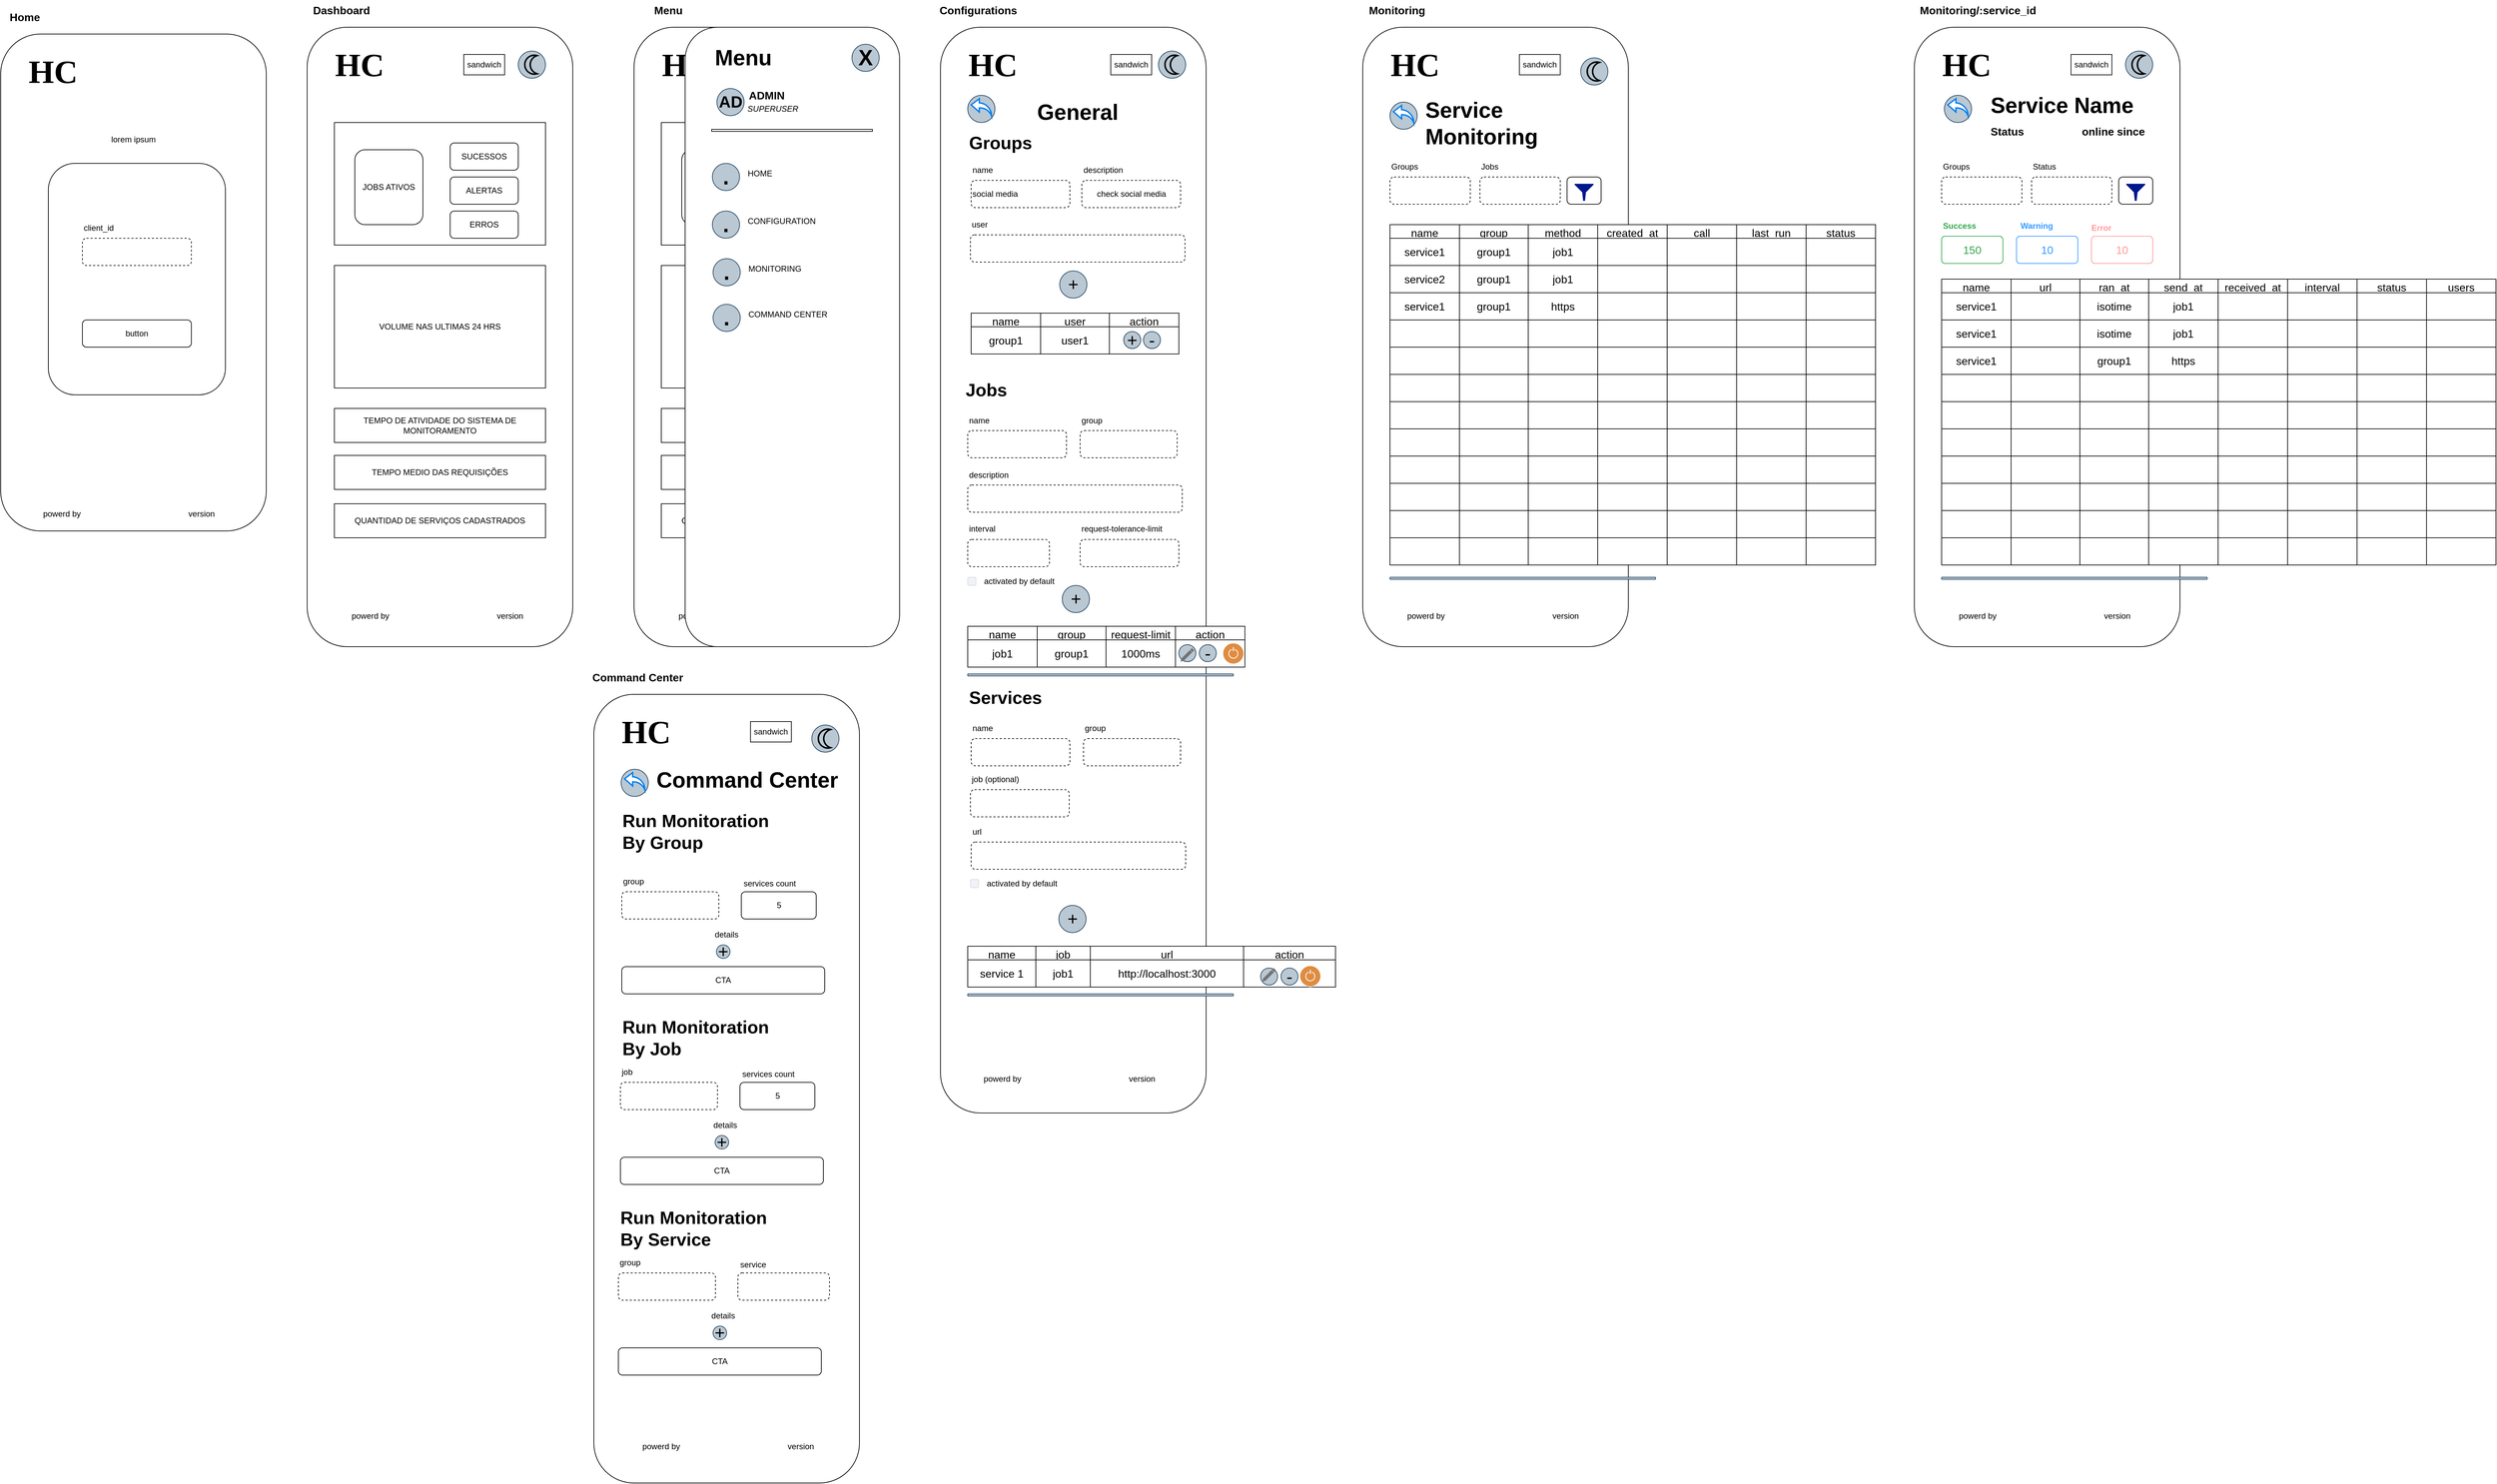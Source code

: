 <mxfile>
    <diagram id="rDq7XtQ-1DKncA_Y1nfm" name="Page-1">
        <mxGraphModel dx="2917" dy="3060" grid="1" gridSize="10" guides="1" tooltips="1" connect="1" arrows="1" fold="1" page="1" pageScale="1" pageWidth="850" pageHeight="1100" math="0" shadow="0">
            <root>
                <mxCell id="0"/>
                <mxCell id="1" parent="0"/>
                <mxCell id="3" value="Home" style="text;html=1;align=center;verticalAlign=middle;resizable=0;points=[];autosize=1;strokeColor=none;fillColor=none;fontSize=16;fontStyle=1" parent="1" vertex="1">
                    <mxGeometry x="70" y="40" width="70" height="30" as="geometry"/>
                </mxCell>
                <mxCell id="4" value="" style="rounded=1;whiteSpace=wrap;html=1;rotation=90;" vertex="1" parent="1">
                    <mxGeometry x="-100" y="250" width="730" height="390" as="geometry"/>
                </mxCell>
                <mxCell id="5" value="" style="rounded=1;whiteSpace=wrap;html=1;" vertex="1" parent="1">
                    <mxGeometry x="140" y="270" width="260" height="340" as="geometry"/>
                </mxCell>
                <mxCell id="6" value="lorem ipsum" style="text;html=1;align=center;verticalAlign=middle;whiteSpace=wrap;rounded=0;" vertex="1" parent="1">
                    <mxGeometry x="220" y="220" width="90" height="30" as="geometry"/>
                </mxCell>
                <mxCell id="8" value="HC" style="text;html=1;align=left;verticalAlign=middle;whiteSpace=wrap;rounded=0;fontSize=48;fontStyle=1;fontFamily=Verdana;fillColor=none;spacingLeft=0;spacing=1;" vertex="1" parent="1">
                    <mxGeometry x="110" y="120" width="70" height="30" as="geometry"/>
                </mxCell>
                <mxCell id="9" value="" style="rounded=1;whiteSpace=wrap;html=1;dashed=1;" vertex="1" parent="1">
                    <mxGeometry x="190" y="380" width="160" height="40" as="geometry"/>
                </mxCell>
                <mxCell id="10" value="client_id" style="text;html=1;align=left;verticalAlign=middle;whiteSpace=wrap;rounded=0;" vertex="1" parent="1">
                    <mxGeometry x="190" y="350" width="90" height="30" as="geometry"/>
                </mxCell>
                <mxCell id="11" value="button" style="rounded=1;whiteSpace=wrap;html=1;" vertex="1" parent="1">
                    <mxGeometry x="190" y="500" width="160" height="40" as="geometry"/>
                </mxCell>
                <mxCell id="12" value="version" style="text;html=1;align=center;verticalAlign=middle;whiteSpace=wrap;rounded=0;" vertex="1" parent="1">
                    <mxGeometry x="335" y="770" width="60" height="30" as="geometry"/>
                </mxCell>
                <mxCell id="13" value="powerd by" style="text;html=1;align=center;verticalAlign=middle;whiteSpace=wrap;rounded=0;" vertex="1" parent="1">
                    <mxGeometry x="130" y="770" width="60" height="30" as="geometry"/>
                </mxCell>
                <mxCell id="14" value="Dashboard" style="text;html=1;align=center;verticalAlign=middle;resizable=0;points=[];autosize=1;strokeColor=none;fillColor=none;fontSize=16;fontStyle=1" vertex="1" parent="1">
                    <mxGeometry x="520" y="30" width="100" height="30" as="geometry"/>
                </mxCell>
                <mxCell id="15" value="" style="rounded=1;whiteSpace=wrap;html=1;rotation=90;" vertex="1" parent="1">
                    <mxGeometry x="260" y="330" width="910" height="390" as="geometry"/>
                </mxCell>
                <mxCell id="18" value="HC" style="text;html=1;align=left;verticalAlign=middle;whiteSpace=wrap;rounded=0;fontSize=48;fontStyle=1;fontFamily=Verdana;fillColor=none;spacingLeft=0;spacing=1;" vertex="1" parent="1">
                    <mxGeometry x="560" y="110" width="70" height="30" as="geometry"/>
                </mxCell>
                <mxCell id="22" value="version" style="text;html=1;align=center;verticalAlign=middle;whiteSpace=wrap;rounded=0;" vertex="1" parent="1">
                    <mxGeometry x="787.5" y="920" width="60" height="30" as="geometry"/>
                </mxCell>
                <mxCell id="23" value="powerd by" style="text;html=1;align=center;verticalAlign=middle;whiteSpace=wrap;rounded=0;" vertex="1" parent="1">
                    <mxGeometry x="582.5" y="920" width="60" height="30" as="geometry"/>
                </mxCell>
                <mxCell id="31" value="sandwich" style="rounded=0;whiteSpace=wrap;html=1;" vertex="1" parent="1">
                    <mxGeometry x="750" y="110" width="60" height="30" as="geometry"/>
                </mxCell>
                <mxCell id="32" value="" style="rounded=0;whiteSpace=wrap;html=1;" vertex="1" parent="1">
                    <mxGeometry x="560" y="210" width="310" height="180" as="geometry"/>
                </mxCell>
                <mxCell id="33" value="VOLUME NAS ULTIMAS 24 HRS" style="rounded=0;whiteSpace=wrap;html=1;" vertex="1" parent="1">
                    <mxGeometry x="560" y="420" width="310" height="180" as="geometry"/>
                </mxCell>
                <mxCell id="34" value="JOBS ATIVOS" style="rounded=1;whiteSpace=wrap;html=1;" vertex="1" parent="1">
                    <mxGeometry x="590" y="250" width="100" height="110" as="geometry"/>
                </mxCell>
                <mxCell id="35" value="SUCESSOS" style="rounded=1;whiteSpace=wrap;html=1;" vertex="1" parent="1">
                    <mxGeometry x="730" y="240" width="100" height="40" as="geometry"/>
                </mxCell>
                <mxCell id="36" value="ALERTAS" style="rounded=1;whiteSpace=wrap;html=1;" vertex="1" parent="1">
                    <mxGeometry x="730" y="290" width="100" height="40" as="geometry"/>
                </mxCell>
                <mxCell id="37" value="ERROS" style="rounded=1;whiteSpace=wrap;html=1;" vertex="1" parent="1">
                    <mxGeometry x="730" y="340" width="100" height="40" as="geometry"/>
                </mxCell>
                <mxCell id="38" value="TEMPO DE ATIVIDADE DO SISTEMA DE MONITORAMENTO" style="rounded=0;whiteSpace=wrap;html=1;" vertex="1" parent="1">
                    <mxGeometry x="560" y="630" width="310" height="50" as="geometry"/>
                </mxCell>
                <mxCell id="39" value="TEMPO MEDIO DAS REQUISIÇÕES" style="rounded=0;whiteSpace=wrap;html=1;" vertex="1" parent="1">
                    <mxGeometry x="560" y="699" width="310" height="50" as="geometry"/>
                </mxCell>
                <mxCell id="40" value="QUANTIDAD DE SERVIÇOS CADASTRADOS" style="rounded=0;whiteSpace=wrap;html=1;" vertex="1" parent="1">
                    <mxGeometry x="560" y="770" width="310" height="50" as="geometry"/>
                </mxCell>
                <mxCell id="41" value="Menu" style="text;html=1;align=center;verticalAlign=middle;resizable=0;points=[];autosize=1;strokeColor=none;fillColor=none;fontSize=16;fontStyle=1" vertex="1" parent="1">
                    <mxGeometry x="1020" y="30" width="60" height="30" as="geometry"/>
                </mxCell>
                <mxCell id="42" value="" style="rounded=1;whiteSpace=wrap;html=1;rotation=90;" vertex="1" parent="1">
                    <mxGeometry x="740" y="330" width="910" height="390" as="geometry"/>
                </mxCell>
                <mxCell id="43" value="HC" style="text;html=1;align=left;verticalAlign=middle;whiteSpace=wrap;rounded=0;fontSize=48;fontStyle=1;fontFamily=Verdana;fillColor=none;spacingLeft=0;spacing=1;" vertex="1" parent="1">
                    <mxGeometry x="1040" y="110" width="70" height="30" as="geometry"/>
                </mxCell>
                <mxCell id="44" value="version" style="text;html=1;align=center;verticalAlign=middle;whiteSpace=wrap;rounded=0;" vertex="1" parent="1">
                    <mxGeometry x="1267.5" y="920" width="60" height="30" as="geometry"/>
                </mxCell>
                <mxCell id="45" value="powerd by" style="text;html=1;align=center;verticalAlign=middle;whiteSpace=wrap;rounded=0;" vertex="1" parent="1">
                    <mxGeometry x="1062.5" y="920" width="60" height="30" as="geometry"/>
                </mxCell>
                <mxCell id="46" value="sandwich" style="rounded=0;whiteSpace=wrap;html=1;" vertex="1" parent="1">
                    <mxGeometry x="1280" y="110" width="60" height="30" as="geometry"/>
                </mxCell>
                <mxCell id="47" value="" style="rounded=0;whiteSpace=wrap;html=1;" vertex="1" parent="1">
                    <mxGeometry x="1040" y="210" width="310" height="180" as="geometry"/>
                </mxCell>
                <mxCell id="48" value="VOLUME NAS ULTIMAS 24 HRS" style="rounded=0;whiteSpace=wrap;html=1;" vertex="1" parent="1">
                    <mxGeometry x="1040" y="420" width="310" height="180" as="geometry"/>
                </mxCell>
                <mxCell id="49" value="JOBS ATIVOS" style="rounded=1;whiteSpace=wrap;html=1;" vertex="1" parent="1">
                    <mxGeometry x="1070" y="250" width="100" height="110" as="geometry"/>
                </mxCell>
                <mxCell id="50" value="SUCESSOS" style="rounded=1;whiteSpace=wrap;html=1;" vertex="1" parent="1">
                    <mxGeometry x="1210" y="240" width="100" height="40" as="geometry"/>
                </mxCell>
                <mxCell id="51" value="ALERTAS" style="rounded=1;whiteSpace=wrap;html=1;" vertex="1" parent="1">
                    <mxGeometry x="1210" y="290" width="100" height="40" as="geometry"/>
                </mxCell>
                <mxCell id="52" value="ERROS" style="rounded=1;whiteSpace=wrap;html=1;" vertex="1" parent="1">
                    <mxGeometry x="1210" y="340" width="100" height="40" as="geometry"/>
                </mxCell>
                <mxCell id="53" value="TEMPO DE ATIVIDADE DO SISTEMA DE MONITORAMENTO" style="rounded=0;whiteSpace=wrap;html=1;" vertex="1" parent="1">
                    <mxGeometry x="1040" y="630" width="310" height="50" as="geometry"/>
                </mxCell>
                <mxCell id="54" value="TEMPO MEDIO DAS REQUISIÇÕES" style="rounded=0;whiteSpace=wrap;html=1;" vertex="1" parent="1">
                    <mxGeometry x="1040" y="699" width="310" height="50" as="geometry"/>
                </mxCell>
                <mxCell id="55" value="QUANTIDAD DE SERVIÇOS CADASTRADOS" style="rounded=0;whiteSpace=wrap;html=1;" vertex="1" parent="1">
                    <mxGeometry x="1040" y="770" width="310" height="50" as="geometry"/>
                </mxCell>
                <mxCell id="56" value="" style="rounded=1;whiteSpace=wrap;html=1;rotation=90;" vertex="1" parent="1">
                    <mxGeometry x="777.5" y="367.5" width="910" height="315" as="geometry"/>
                </mxCell>
                <mxCell id="58" value="Menu" style="text;html=1;align=center;verticalAlign=middle;resizable=0;points=[];autosize=1;strokeColor=none;fillColor=none;fontSize=32;fontStyle=1" vertex="1" parent="1">
                    <mxGeometry x="1110" y="90" width="100" height="50" as="geometry"/>
                </mxCell>
                <mxCell id="60" value="" style="group" vertex="1" connectable="0" parent="1">
                    <mxGeometry x="1310" y="95" width="60" height="40" as="geometry"/>
                </mxCell>
                <mxCell id="59" value="" style="ellipse;whiteSpace=wrap;html=1;aspect=fixed;fillColor=#bac8d3;strokeColor=#23445d;" vertex="1" parent="60">
                    <mxGeometry x="10" width="40" height="40" as="geometry"/>
                </mxCell>
                <mxCell id="57" value="&lt;b&gt;&lt;font style=&quot;font-size: 32px;&quot;&gt;X&lt;/font&gt;&lt;/b&gt;" style="text;html=1;align=center;verticalAlign=middle;whiteSpace=wrap;rounded=0;" vertex="1" parent="60">
                    <mxGeometry y="5" width="60" height="30" as="geometry"/>
                </mxCell>
                <mxCell id="61" value="" style="group" vertex="1" connectable="0" parent="1">
                    <mxGeometry x="1110" y="160" width="70" height="40" as="geometry"/>
                </mxCell>
                <mxCell id="62" value="" style="ellipse;whiteSpace=wrap;html=1;aspect=fixed;fillColor=#bac8d3;strokeColor=#23445d;" vertex="1" parent="61">
                    <mxGeometry x="11.667" width="40" height="40" as="geometry"/>
                </mxCell>
                <mxCell id="63" value="&lt;b&gt;&lt;font style=&quot;font-size: 24px;&quot;&gt;AD&lt;/font&gt;&lt;/b&gt;" style="text;html=1;align=center;verticalAlign=middle;whiteSpace=wrap;rounded=0;" vertex="1" parent="61">
                    <mxGeometry x="2" y="5" width="60" height="30" as="geometry"/>
                </mxCell>
                <mxCell id="64" value="ADMIN" style="text;html=1;align=center;verticalAlign=middle;whiteSpace=wrap;rounded=0;fontSize=16;fontStyle=1" vertex="1" parent="1">
                    <mxGeometry x="1165" y="165" width="60" height="10" as="geometry"/>
                </mxCell>
                <mxCell id="65" value="SUPERUSER" style="text;html=1;align=center;verticalAlign=middle;whiteSpace=wrap;rounded=0;fontStyle=2" vertex="1" parent="1">
                    <mxGeometry x="1174" y="185" width="60" height="10" as="geometry"/>
                </mxCell>
                <mxCell id="69" value="" style="rounded=0;whiteSpace=wrap;html=1;" vertex="1" parent="1">
                    <mxGeometry x="1114" y="220" width="236" height="3" as="geometry"/>
                </mxCell>
                <mxCell id="71" value="" style="group" vertex="1" connectable="0" parent="1">
                    <mxGeometry x="1105" y="270" width="60" height="40" as="geometry"/>
                </mxCell>
                <mxCell id="72" value="" style="ellipse;whiteSpace=wrap;html=1;aspect=fixed;fillColor=#bac8d3;strokeColor=#23445d;" vertex="1" parent="71">
                    <mxGeometry x="10" width="40" height="40" as="geometry"/>
                </mxCell>
                <mxCell id="73" value="&lt;b&gt;&lt;font style=&quot;font-size: 32px;&quot;&gt;.&lt;/font&gt;&lt;/b&gt;" style="text;html=1;align=center;verticalAlign=middle;whiteSpace=wrap;rounded=0;" vertex="1" parent="71">
                    <mxGeometry y="5" width="60" height="30" as="geometry"/>
                </mxCell>
                <mxCell id="75" value="HOME" style="text;html=1;align=left;verticalAlign=middle;whiteSpace=wrap;rounded=0;" vertex="1" parent="1">
                    <mxGeometry x="1165" y="270" width="60" height="30" as="geometry"/>
                </mxCell>
                <mxCell id="76" value="" style="group" vertex="1" connectable="0" parent="1">
                    <mxGeometry x="1105" y="340" width="60" height="40" as="geometry"/>
                </mxCell>
                <mxCell id="77" value="" style="ellipse;whiteSpace=wrap;html=1;aspect=fixed;fillColor=#bac8d3;strokeColor=#23445d;" vertex="1" parent="76">
                    <mxGeometry x="10" width="40" height="40" as="geometry"/>
                </mxCell>
                <mxCell id="78" value="&lt;b&gt;&lt;font style=&quot;font-size: 32px;&quot;&gt;.&lt;/font&gt;&lt;/b&gt;" style="text;html=1;align=center;verticalAlign=middle;whiteSpace=wrap;rounded=0;" vertex="1" parent="76">
                    <mxGeometry y="5" width="60" height="30" as="geometry"/>
                </mxCell>
                <mxCell id="79" value="CONFIGURATION" style="text;html=1;align=left;verticalAlign=middle;whiteSpace=wrap;rounded=0;" vertex="1" parent="1">
                    <mxGeometry x="1165" y="340" width="60" height="30" as="geometry"/>
                </mxCell>
                <mxCell id="80" value="" style="group" vertex="1" connectable="0" parent="1">
                    <mxGeometry x="1106" y="410" width="60" height="40" as="geometry"/>
                </mxCell>
                <mxCell id="81" value="" style="ellipse;whiteSpace=wrap;html=1;aspect=fixed;fillColor=#bac8d3;strokeColor=#23445d;" vertex="1" parent="80">
                    <mxGeometry x="10" width="40" height="40" as="geometry"/>
                </mxCell>
                <mxCell id="82" value="&lt;b&gt;&lt;font style=&quot;font-size: 32px;&quot;&gt;.&lt;/font&gt;&lt;/b&gt;" style="text;html=1;align=center;verticalAlign=middle;whiteSpace=wrap;rounded=0;" vertex="1" parent="80">
                    <mxGeometry y="5" width="60" height="30" as="geometry"/>
                </mxCell>
                <mxCell id="83" value="MONITORING" style="text;html=1;align=left;verticalAlign=middle;whiteSpace=wrap;rounded=0;" vertex="1" parent="1">
                    <mxGeometry x="1166" y="410" width="60" height="30" as="geometry"/>
                </mxCell>
                <mxCell id="84" value="Configurations" style="text;html=1;align=center;verticalAlign=middle;resizable=0;points=[];autosize=1;strokeColor=none;fillColor=none;fontSize=16;fontStyle=1" vertex="1" parent="1">
                    <mxGeometry x="1440" y="30" width="130" height="30" as="geometry"/>
                </mxCell>
                <mxCell id="85" value="" style="rounded=1;whiteSpace=wrap;html=1;rotation=90;" vertex="1" parent="1">
                    <mxGeometry x="847.5" y="672.5" width="1595" height="390" as="geometry"/>
                </mxCell>
                <mxCell id="87" value="General" style="text;html=1;align=left;verticalAlign=middle;whiteSpace=wrap;rounded=0;fontStyle=1;fontSize=32;" vertex="1" parent="1">
                    <mxGeometry x="1590" y="180" width="170" height="30" as="geometry"/>
                </mxCell>
                <mxCell id="88" value="HC" style="text;html=1;align=left;verticalAlign=middle;whiteSpace=wrap;rounded=0;fontSize=48;fontStyle=1;fontFamily=Verdana;fillColor=none;spacingLeft=0;spacing=1;" vertex="1" parent="1">
                    <mxGeometry x="1490" y="110" width="70" height="30" as="geometry"/>
                </mxCell>
                <mxCell id="92" value="version" style="text;html=1;align=center;verticalAlign=middle;whiteSpace=wrap;rounded=0;" vertex="1" parent="1">
                    <mxGeometry x="1716.25" y="1600" width="60" height="30" as="geometry"/>
                </mxCell>
                <mxCell id="93" value="powerd by" style="text;html=1;align=center;verticalAlign=middle;whiteSpace=wrap;rounded=0;" vertex="1" parent="1">
                    <mxGeometry x="1511.25" y="1600" width="60" height="30" as="geometry"/>
                </mxCell>
                <mxCell id="94" value="sandwich" style="rounded=0;whiteSpace=wrap;html=1;" vertex="1" parent="1">
                    <mxGeometry x="1700" y="110" width="60" height="30" as="geometry"/>
                </mxCell>
                <mxCell id="97" value="" style="group" vertex="1" connectable="0" parent="1">
                    <mxGeometry x="820" y="105" width="60" height="40" as="geometry"/>
                </mxCell>
                <mxCell id="98" value="" style="ellipse;whiteSpace=wrap;html=1;aspect=fixed;fillColor=#bac8d3;strokeColor=#23445d;" vertex="1" parent="97">
                    <mxGeometry x="10" width="40" height="40" as="geometry"/>
                </mxCell>
                <mxCell id="100" value="" style="shape=mxgraph.signs.nature.moon;html=1;pointerEvents=1;fillColor=#000000;strokeColor=none;verticalLabelPosition=bottom;verticalAlign=top;align=center;" vertex="1" parent="97">
                    <mxGeometry x="18.49" y="5" width="23.03" height="30" as="geometry"/>
                </mxCell>
                <mxCell id="101" value="" style="group" vertex="1" connectable="0" parent="1">
                    <mxGeometry x="1760" y="105" width="60" height="40" as="geometry"/>
                </mxCell>
                <mxCell id="102" value="" style="ellipse;whiteSpace=wrap;html=1;aspect=fixed;fillColor=#bac8d3;strokeColor=#23445d;" vertex="1" parent="101">
                    <mxGeometry x="10" width="40" height="40" as="geometry"/>
                </mxCell>
                <mxCell id="103" value="" style="shape=mxgraph.signs.nature.moon;html=1;pointerEvents=1;fillColor=#000000;strokeColor=none;verticalLabelPosition=bottom;verticalAlign=top;align=center;" vertex="1" parent="101">
                    <mxGeometry x="18.49" y="5" width="23.03" height="30" as="geometry"/>
                </mxCell>
                <mxCell id="107" value="Jobs" style="text;html=1;align=left;verticalAlign=middle;whiteSpace=wrap;rounded=0;fontStyle=1;fontSize=26;" vertex="1" parent="1">
                    <mxGeometry x="1485" y="587.5" width="170" height="30" as="geometry"/>
                </mxCell>
                <mxCell id="117" value="" style="rounded=1;whiteSpace=wrap;html=1;dashed=1;" vertex="1" parent="1">
                    <mxGeometry x="1490" y="822.5" width="120" height="40" as="geometry"/>
                </mxCell>
                <mxCell id="118" value="interval" style="text;html=1;align=left;verticalAlign=middle;whiteSpace=wrap;rounded=0;" vertex="1" parent="1">
                    <mxGeometry x="1490" y="791.5" width="110" height="30" as="geometry"/>
                </mxCell>
                <mxCell id="119" value="Groups" style="text;html=1;align=left;verticalAlign=middle;whiteSpace=wrap;rounded=0;fontStyle=1;fontSize=26;" vertex="1" parent="1">
                    <mxGeometry x="1490" y="225" width="170" height="30" as="geometry"/>
                </mxCell>
                <mxCell id="124" value="" style="group" vertex="1" connectable="0" parent="1">
                    <mxGeometry x="1490" y="632.5" width="307.5" height="70" as="geometry"/>
                </mxCell>
                <mxCell id="111" value="" style="rounded=1;whiteSpace=wrap;html=1;dashed=1;" vertex="1" parent="124">
                    <mxGeometry y="30" width="145" height="40" as="geometry"/>
                </mxCell>
                <mxCell id="112" value="name" style="text;html=1;align=left;verticalAlign=middle;whiteSpace=wrap;rounded=0;" vertex="1" parent="124">
                    <mxGeometry width="90" height="30" as="geometry"/>
                </mxCell>
                <mxCell id="113" value="" style="rounded=1;whiteSpace=wrap;html=1;dashed=1;" vertex="1" parent="124">
                    <mxGeometry x="165" y="30" width="142.5" height="40" as="geometry"/>
                </mxCell>
                <mxCell id="114" value="group" style="text;html=1;align=left;verticalAlign=middle;whiteSpace=wrap;rounded=0;" vertex="1" parent="124">
                    <mxGeometry x="165" width="90" height="30" as="geometry"/>
                </mxCell>
                <mxCell id="125" value="" style="group" vertex="1" connectable="0" parent="1">
                    <mxGeometry x="1490" y="712.5" width="315" height="70" as="geometry"/>
                </mxCell>
                <mxCell id="115" value="" style="rounded=1;whiteSpace=wrap;html=1;dashed=1;" vertex="1" parent="125">
                    <mxGeometry y="30" width="315" height="40" as="geometry"/>
                </mxCell>
                <mxCell id="116" value="description" style="text;html=1;align=left;verticalAlign=middle;whiteSpace=wrap;rounded=0;" vertex="1" parent="125">
                    <mxGeometry width="90" height="30" as="geometry"/>
                </mxCell>
                <mxCell id="126" value="" style="group" vertex="1" connectable="0" parent="1">
                    <mxGeometry x="1495" y="265" width="307.5" height="70" as="geometry"/>
                </mxCell>
                <mxCell id="120" value="social media" style="rounded=1;whiteSpace=wrap;html=1;dashed=1;align=left;" vertex="1" parent="126">
                    <mxGeometry y="30" width="145" height="40" as="geometry"/>
                </mxCell>
                <mxCell id="121" value="name" style="text;html=1;align=left;verticalAlign=middle;whiteSpace=wrap;rounded=0;" vertex="1" parent="126">
                    <mxGeometry width="90" height="30" as="geometry"/>
                </mxCell>
                <mxCell id="122" value="check social media" style="rounded=1;whiteSpace=wrap;html=1;dashed=1;" vertex="1" parent="126">
                    <mxGeometry x="162.5" y="30" width="145" height="40" as="geometry"/>
                </mxCell>
                <mxCell id="123" value="description" style="text;html=1;align=left;verticalAlign=middle;whiteSpace=wrap;rounded=0;" vertex="1" parent="126">
                    <mxGeometry x="162.5" width="90" height="30" as="geometry"/>
                </mxCell>
                <mxCell id="127" value="" style="group" vertex="1" connectable="0" parent="1">
                    <mxGeometry x="1615" y="420" width="60" height="40" as="geometry"/>
                </mxCell>
                <mxCell id="128" value="&lt;font style=&quot;font-size: 26px;&quot;&gt;+&lt;/font&gt;" style="ellipse;whiteSpace=wrap;html=1;aspect=fixed;fillColor=#bac8d3;strokeColor=#23445d;" vertex="1" parent="127">
                    <mxGeometry x="10" y="8" width="40" height="40" as="geometry"/>
                </mxCell>
                <mxCell id="157" value="" style="group" vertex="1" connectable="0" parent="1">
                    <mxGeometry x="1494" y="345" width="315" height="70" as="geometry"/>
                </mxCell>
                <mxCell id="158" value="" style="rounded=1;whiteSpace=wrap;html=1;dashed=1;" vertex="1" parent="157">
                    <mxGeometry y="30" width="315" height="40" as="geometry"/>
                </mxCell>
                <mxCell id="159" value="user" style="text;html=1;align=left;verticalAlign=middle;whiteSpace=wrap;rounded=0;" vertex="1" parent="157">
                    <mxGeometry width="90" height="30" as="geometry"/>
                </mxCell>
                <mxCell id="186" value="&lt;font style=&quot;font-size: 26px;&quot;&gt;+&lt;/font&gt;" style="ellipse;whiteSpace=wrap;html=1;aspect=fixed;fillColor=#bac8d3;strokeColor=#23445d;" vertex="1" parent="1">
                    <mxGeometry x="1628.75" y="890" width="40" height="40" as="geometry"/>
                </mxCell>
                <mxCell id="187" value="" style="group" vertex="1" connectable="0" parent="1">
                    <mxGeometry x="1495" y="490" width="305" height="60" as="geometry"/>
                </mxCell>
                <mxCell id="144" value="" style="shape=table;startSize=0;container=1;collapsible=0;childLayout=tableLayout;fontSize=16;" vertex="1" parent="187">
                    <mxGeometry width="305" height="60" as="geometry"/>
                </mxCell>
                <mxCell id="145" value="" style="shape=tableRow;horizontal=0;startSize=0;swimlaneHead=0;swimlaneBody=0;strokeColor=inherit;top=0;left=0;bottom=0;right=0;collapsible=0;dropTarget=0;fillColor=none;points=[[0,0.5],[1,0.5]];portConstraint=eastwest;fontSize=16;" vertex="1" parent="144">
                    <mxGeometry width="305" height="20" as="geometry"/>
                </mxCell>
                <mxCell id="146" value="name" style="shape=partialRectangle;html=1;whiteSpace=wrap;connectable=0;strokeColor=inherit;overflow=hidden;fillColor=none;top=0;left=0;bottom=0;right=0;pointerEvents=1;fontSize=16;" vertex="1" parent="145">
                    <mxGeometry width="102" height="20" as="geometry">
                        <mxRectangle width="102" height="20" as="alternateBounds"/>
                    </mxGeometry>
                </mxCell>
                <mxCell id="147" value="user" style="shape=partialRectangle;html=1;whiteSpace=wrap;connectable=0;strokeColor=inherit;overflow=hidden;fillColor=none;top=0;left=0;bottom=0;right=0;pointerEvents=1;fontSize=16;" vertex="1" parent="145">
                    <mxGeometry x="102" width="101" height="20" as="geometry">
                        <mxRectangle width="101" height="20" as="alternateBounds"/>
                    </mxGeometry>
                </mxCell>
                <mxCell id="148" value="action" style="shape=partialRectangle;html=1;whiteSpace=wrap;connectable=0;strokeColor=inherit;overflow=hidden;fillColor=none;top=0;left=0;bottom=0;right=0;pointerEvents=1;fontSize=16;" vertex="1" parent="145">
                    <mxGeometry x="203" width="102" height="20" as="geometry">
                        <mxRectangle width="102" height="20" as="alternateBounds"/>
                    </mxGeometry>
                </mxCell>
                <mxCell id="149" value="" style="shape=tableRow;horizontal=0;startSize=0;swimlaneHead=0;swimlaneBody=0;strokeColor=inherit;top=0;left=0;bottom=0;right=0;collapsible=0;dropTarget=0;fillColor=none;points=[[0,0.5],[1,0.5]];portConstraint=eastwest;fontSize=16;" vertex="1" parent="144">
                    <mxGeometry y="20" width="305" height="40" as="geometry"/>
                </mxCell>
                <mxCell id="150" value="group1" style="shape=partialRectangle;html=1;whiteSpace=wrap;connectable=0;strokeColor=inherit;overflow=hidden;fillColor=none;top=0;left=0;bottom=0;right=0;pointerEvents=1;fontSize=16;" vertex="1" parent="149">
                    <mxGeometry width="102" height="40" as="geometry">
                        <mxRectangle width="102" height="40" as="alternateBounds"/>
                    </mxGeometry>
                </mxCell>
                <mxCell id="151" value="user1" style="shape=partialRectangle;html=1;whiteSpace=wrap;connectable=0;strokeColor=inherit;overflow=hidden;fillColor=none;top=0;left=0;bottom=0;right=0;pointerEvents=1;fontSize=16;" vertex="1" parent="149">
                    <mxGeometry x="102" width="101" height="40" as="geometry">
                        <mxRectangle width="101" height="40" as="alternateBounds"/>
                    </mxGeometry>
                </mxCell>
                <mxCell id="152" value="" style="shape=partialRectangle;html=1;whiteSpace=wrap;connectable=0;strokeColor=inherit;overflow=hidden;fillColor=none;top=0;left=0;bottom=0;right=0;pointerEvents=1;fontSize=16;" vertex="1" parent="149">
                    <mxGeometry x="203" width="102" height="40" as="geometry">
                        <mxRectangle width="102" height="40" as="alternateBounds"/>
                    </mxGeometry>
                </mxCell>
                <mxCell id="160" value="&lt;font style=&quot;font-size: 26px;&quot;&gt;+&lt;/font&gt;" style="ellipse;whiteSpace=wrap;html=1;aspect=fixed;fillColor=#bac8d3;strokeColor=#23445d;" vertex="1" parent="187">
                    <mxGeometry x="224" y="27" width="25" height="25" as="geometry"/>
                </mxCell>
                <mxCell id="161" value="&lt;font style=&quot;font-size: 26px;&quot;&gt;-&lt;/font&gt;" style="ellipse;whiteSpace=wrap;html=1;aspect=fixed;fillColor=#bac8d3;strokeColor=#23445d;" vertex="1" parent="187">
                    <mxGeometry x="253" y="27" width="25" height="25" as="geometry"/>
                </mxCell>
                <mxCell id="218" value="Services" style="text;html=1;align=left;verticalAlign=middle;whiteSpace=wrap;rounded=0;fontStyle=1;fontSize=26;" vertex="1" parent="1">
                    <mxGeometry x="1490" y="1040" width="170" height="30" as="geometry"/>
                </mxCell>
                <mxCell id="219" value="" style="group" vertex="1" connectable="0" parent="1">
                    <mxGeometry x="1495" y="1085" width="307.5" height="70" as="geometry"/>
                </mxCell>
                <mxCell id="220" value="" style="rounded=1;whiteSpace=wrap;html=1;dashed=1;" vertex="1" parent="219">
                    <mxGeometry y="30" width="145" height="40" as="geometry"/>
                </mxCell>
                <mxCell id="221" value="name" style="text;html=1;align=left;verticalAlign=middle;whiteSpace=wrap;rounded=0;" vertex="1" parent="219">
                    <mxGeometry width="90" height="30" as="geometry"/>
                </mxCell>
                <mxCell id="222" value="" style="rounded=1;whiteSpace=wrap;html=1;dashed=1;" vertex="1" parent="219">
                    <mxGeometry x="165" y="30" width="142.5" height="40" as="geometry"/>
                </mxCell>
                <mxCell id="223" value="group" style="text;html=1;align=left;verticalAlign=middle;whiteSpace=wrap;rounded=0;" vertex="1" parent="219">
                    <mxGeometry x="165" width="90" height="30" as="geometry"/>
                </mxCell>
                <mxCell id="224" value="" style="group" vertex="1" connectable="0" parent="1">
                    <mxGeometry x="1495" y="1237" width="315" height="70" as="geometry"/>
                </mxCell>
                <mxCell id="225" value="" style="rounded=1;whiteSpace=wrap;html=1;dashed=1;" vertex="1" parent="224">
                    <mxGeometry y="30" width="315" height="40" as="geometry"/>
                </mxCell>
                <mxCell id="226" value="url" style="text;html=1;align=left;verticalAlign=middle;whiteSpace=wrap;rounded=0;" vertex="1" parent="224">
                    <mxGeometry width="90" height="30" as="geometry"/>
                </mxCell>
                <mxCell id="227" value="&lt;font style=&quot;font-size: 26px;&quot;&gt;+&lt;/font&gt;" style="ellipse;whiteSpace=wrap;html=1;aspect=fixed;fillColor=#bac8d3;strokeColor=#23445d;" vertex="1" parent="1">
                    <mxGeometry x="1623.75" y="1360" width="40" height="40" as="geometry"/>
                </mxCell>
                <mxCell id="246" value="" style="group" vertex="1" connectable="0" parent="1">
                    <mxGeometry x="1490" y="950" width="406" height="73" as="geometry"/>
                </mxCell>
                <mxCell id="217" value="" style="group" vertex="1" connectable="0" parent="246">
                    <mxGeometry width="406" height="60" as="geometry"/>
                </mxCell>
                <mxCell id="188" value="" style="group" vertex="1" connectable="0" parent="217">
                    <mxGeometry width="406" height="60" as="geometry"/>
                </mxCell>
                <mxCell id="189" value="" style="shape=table;startSize=0;container=1;collapsible=0;childLayout=tableLayout;fontSize=16;" vertex="1" parent="188">
                    <mxGeometry width="407" height="60" as="geometry"/>
                </mxCell>
                <mxCell id="190" value="" style="shape=tableRow;horizontal=0;startSize=0;swimlaneHead=0;swimlaneBody=0;strokeColor=inherit;top=0;left=0;bottom=0;right=0;collapsible=0;dropTarget=0;fillColor=none;points=[[0,0.5],[1,0.5]];portConstraint=eastwest;fontSize=16;" vertex="1" parent="189">
                    <mxGeometry width="407" height="20" as="geometry"/>
                </mxCell>
                <mxCell id="191" value="name" style="shape=partialRectangle;html=1;whiteSpace=wrap;connectable=0;strokeColor=inherit;overflow=hidden;fillColor=none;top=0;left=0;bottom=0;right=0;pointerEvents=1;fontSize=16;" vertex="1" parent="190">
                    <mxGeometry width="102" height="20" as="geometry">
                        <mxRectangle width="102" height="20" as="alternateBounds"/>
                    </mxGeometry>
                </mxCell>
                <mxCell id="192" value="group" style="shape=partialRectangle;html=1;whiteSpace=wrap;connectable=0;strokeColor=inherit;overflow=hidden;fillColor=none;top=0;left=0;bottom=0;right=0;pointerEvents=1;fontSize=16;" vertex="1" parent="190">
                    <mxGeometry x="102" width="101" height="20" as="geometry">
                        <mxRectangle width="101" height="20" as="alternateBounds"/>
                    </mxGeometry>
                </mxCell>
                <mxCell id="193" value="request-limit" style="shape=partialRectangle;html=1;whiteSpace=wrap;connectable=0;strokeColor=inherit;overflow=hidden;fillColor=none;top=0;left=0;bottom=0;right=0;pointerEvents=1;fontSize=16;" vertex="1" parent="190">
                    <mxGeometry x="203" width="102" height="20" as="geometry">
                        <mxRectangle width="102" height="20" as="alternateBounds"/>
                    </mxGeometry>
                </mxCell>
                <mxCell id="210" value="action" style="shape=partialRectangle;html=1;whiteSpace=wrap;connectable=0;strokeColor=inherit;overflow=hidden;fillColor=none;top=0;left=0;bottom=0;right=0;pointerEvents=1;fontSize=16;" vertex="1" parent="190">
                    <mxGeometry x="305" width="102" height="20" as="geometry">
                        <mxRectangle width="102" height="20" as="alternateBounds"/>
                    </mxGeometry>
                </mxCell>
                <mxCell id="194" value="" style="shape=tableRow;horizontal=0;startSize=0;swimlaneHead=0;swimlaneBody=0;strokeColor=inherit;top=0;left=0;bottom=0;right=0;collapsible=0;dropTarget=0;fillColor=none;points=[[0,0.5],[1,0.5]];portConstraint=eastwest;fontSize=16;" vertex="1" parent="189">
                    <mxGeometry y="20" width="407" height="40" as="geometry"/>
                </mxCell>
                <mxCell id="195" value="job1" style="shape=partialRectangle;html=1;whiteSpace=wrap;connectable=0;strokeColor=inherit;overflow=hidden;fillColor=none;top=0;left=0;bottom=0;right=0;pointerEvents=1;fontSize=16;" vertex="1" parent="194">
                    <mxGeometry width="102" height="40" as="geometry">
                        <mxRectangle width="102" height="40" as="alternateBounds"/>
                    </mxGeometry>
                </mxCell>
                <mxCell id="196" value="group1" style="shape=partialRectangle;html=1;whiteSpace=wrap;connectable=0;strokeColor=inherit;overflow=hidden;fillColor=none;top=0;left=0;bottom=0;right=0;pointerEvents=1;fontSize=16;" vertex="1" parent="194">
                    <mxGeometry x="102" width="101" height="40" as="geometry">
                        <mxRectangle width="101" height="40" as="alternateBounds"/>
                    </mxGeometry>
                </mxCell>
                <mxCell id="197" value="1000ms" style="shape=partialRectangle;html=1;whiteSpace=wrap;connectable=0;strokeColor=inherit;overflow=hidden;fillColor=none;top=0;left=0;bottom=0;right=0;pointerEvents=1;fontSize=16;" vertex="1" parent="194">
                    <mxGeometry x="203" width="102" height="40" as="geometry">
                        <mxRectangle width="102" height="40" as="alternateBounds"/>
                    </mxGeometry>
                </mxCell>
                <mxCell id="211" style="shape=partialRectangle;html=1;whiteSpace=wrap;connectable=0;strokeColor=inherit;overflow=hidden;fillColor=none;top=0;left=0;bottom=0;right=0;pointerEvents=1;fontSize=16;" vertex="1" parent="194">
                    <mxGeometry x="305" width="102" height="40" as="geometry">
                        <mxRectangle width="102" height="40" as="alternateBounds"/>
                    </mxGeometry>
                </mxCell>
                <mxCell id="199" value="&lt;font style=&quot;font-size: 26px;&quot;&gt;-&lt;/font&gt;" style="ellipse;whiteSpace=wrap;html=1;aspect=fixed;fillColor=#bac8d3;strokeColor=#23445d;" vertex="1" parent="217">
                    <mxGeometry x="340" y="27" width="25" height="25" as="geometry"/>
                </mxCell>
                <mxCell id="198" value="&lt;span style=&quot;font-family: monospace; font-size: 0px; text-align: start; text-wrap-mode: nowrap;&quot;&gt;%3CmxGraphModel%3E%3Croot%3E%3CmxCell%20id%3D%220%22%2F%3E%3CmxCell%20id%3D%221%22%20parent%3D%220%22%2F%3E%3CmxCell%20id%3D%222%22%20value%3D%22%22%20style%3D%22html%3D1%3Bdashed%3D0%3Baspect%3Dfixed%3BverticalLabelPosition%3Dbottom%3BverticalAlign%3Dtop%3Balign%3Dcenter%3Bshape%3Dmxgraph.gmdl.edit%3BstrokeColor%3Dnone%3BfillColor%3D%23737373%3Bshadow%3D0%3Bsketch%3D0%3B%22%20vertex%3D%221%22%20parent%3D%221%22%3E%3CmxGeometry%20x%3D%221922.5%22%20y%3D%221452%22%20width%3D%2220%22%20height%3D%2220%22%20as%3D%22geometry%22%2F%3E%3C%2FmxCell%3E%3C%2Froot%3E%3C%2FmxGraphModel%3E&lt;/span&gt;" style="ellipse;whiteSpace=wrap;html=1;aspect=fixed;fillColor=#bac8d3;strokeColor=#23445d;" vertex="1" parent="217">
                    <mxGeometry x="310" y="27" width="25" height="25" as="geometry"/>
                </mxCell>
                <mxCell id="216" value="" style="sketch=0;pointerEvents=1;shadow=0;dashed=0;html=1;strokeColor=none;fillColor=#DF8C42;labelPosition=center;verticalLabelPosition=bottom;verticalAlign=top;align=center;outlineConnect=0;shape=mxgraph.veeam2.turn_on_off;" vertex="1" parent="217">
                    <mxGeometry x="374" y="24" width="32" height="32" as="geometry"/>
                </mxCell>
                <mxCell id="327" value="" style="html=1;dashed=0;aspect=fixed;verticalLabelPosition=bottom;verticalAlign=top;align=center;shape=mxgraph.gmdl.edit;strokeColor=none;fillColor=#737373;shadow=0;sketch=0;" vertex="1" parent="217">
                    <mxGeometry x="312.5" y="32" width="20" height="20" as="geometry"/>
                </mxCell>
                <mxCell id="245" value="" style="rounded=1;whiteSpace=wrap;html=1;fillColor=#bac8d3;strokeColor=#23445d;" vertex="1" parent="246">
                    <mxGeometry y="70" width="390" height="3" as="geometry"/>
                </mxCell>
                <mxCell id="248" value="" style="group" vertex="1" connectable="0" parent="1">
                    <mxGeometry x="1490" y="1420" width="540" height="73" as="geometry"/>
                </mxCell>
                <mxCell id="244" value="" style="group" vertex="1" connectable="0" parent="248">
                    <mxGeometry width="540" height="60" as="geometry"/>
                </mxCell>
                <mxCell id="230" value="" style="shape=table;startSize=0;container=1;collapsible=0;childLayout=tableLayout;fontSize=16;" vertex="1" parent="244">
                    <mxGeometry width="540" height="60" as="geometry"/>
                </mxCell>
                <mxCell id="231" value="" style="shape=tableRow;horizontal=0;startSize=0;swimlaneHead=0;swimlaneBody=0;strokeColor=inherit;top=0;left=0;bottom=0;right=0;collapsible=0;dropTarget=0;fillColor=none;points=[[0,0.5],[1,0.5]];portConstraint=eastwest;fontSize=16;" vertex="1" parent="230">
                    <mxGeometry width="540" height="20" as="geometry"/>
                </mxCell>
                <mxCell id="232" value="name" style="shape=partialRectangle;html=1;whiteSpace=wrap;connectable=0;strokeColor=inherit;overflow=hidden;fillColor=none;top=0;left=0;bottom=0;right=0;pointerEvents=1;fontSize=16;" vertex="1" parent="231">
                    <mxGeometry width="100" height="20" as="geometry">
                        <mxRectangle width="100" height="20" as="alternateBounds"/>
                    </mxGeometry>
                </mxCell>
                <mxCell id="233" value="job" style="shape=partialRectangle;html=1;whiteSpace=wrap;connectable=0;strokeColor=inherit;overflow=hidden;fillColor=none;top=0;left=0;bottom=0;right=0;pointerEvents=1;fontSize=16;" vertex="1" parent="231">
                    <mxGeometry x="100" width="80" height="20" as="geometry">
                        <mxRectangle width="80" height="20" as="alternateBounds"/>
                    </mxGeometry>
                </mxCell>
                <mxCell id="234" value="url" style="shape=partialRectangle;html=1;whiteSpace=wrap;connectable=0;strokeColor=inherit;overflow=hidden;fillColor=none;top=0;left=0;bottom=0;right=0;pointerEvents=1;fontSize=16;" vertex="1" parent="231">
                    <mxGeometry x="180" width="225" height="20" as="geometry">
                        <mxRectangle width="225" height="20" as="alternateBounds"/>
                    </mxGeometry>
                </mxCell>
                <mxCell id="235" value="action" style="shape=partialRectangle;html=1;whiteSpace=wrap;connectable=0;strokeColor=inherit;overflow=hidden;fillColor=none;top=0;left=0;bottom=0;right=0;pointerEvents=1;fontSize=16;" vertex="1" parent="231">
                    <mxGeometry x="405" width="135" height="20" as="geometry">
                        <mxRectangle width="135" height="20" as="alternateBounds"/>
                    </mxGeometry>
                </mxCell>
                <mxCell id="236" value="" style="shape=tableRow;horizontal=0;startSize=0;swimlaneHead=0;swimlaneBody=0;strokeColor=inherit;top=0;left=0;bottom=0;right=0;collapsible=0;dropTarget=0;fillColor=none;points=[[0,0.5],[1,0.5]];portConstraint=eastwest;fontSize=16;" vertex="1" parent="230">
                    <mxGeometry y="20" width="540" height="40" as="geometry"/>
                </mxCell>
                <mxCell id="237" value="service 1" style="shape=partialRectangle;html=1;whiteSpace=wrap;connectable=0;strokeColor=inherit;overflow=hidden;fillColor=none;top=0;left=0;bottom=0;right=0;pointerEvents=1;fontSize=16;" vertex="1" parent="236">
                    <mxGeometry width="100" height="40" as="geometry">
                        <mxRectangle width="100" height="40" as="alternateBounds"/>
                    </mxGeometry>
                </mxCell>
                <mxCell id="238" value="job1" style="shape=partialRectangle;html=1;whiteSpace=wrap;connectable=0;strokeColor=inherit;overflow=hidden;fillColor=none;top=0;left=0;bottom=0;right=0;pointerEvents=1;fontSize=16;" vertex="1" parent="236">
                    <mxGeometry x="100" width="80" height="40" as="geometry">
                        <mxRectangle width="80" height="40" as="alternateBounds"/>
                    </mxGeometry>
                </mxCell>
                <mxCell id="239" value="http://localhost:3000" style="shape=partialRectangle;html=1;whiteSpace=wrap;connectable=0;strokeColor=inherit;overflow=hidden;fillColor=none;top=0;left=0;bottom=0;right=0;pointerEvents=1;fontSize=16;" vertex="1" parent="236">
                    <mxGeometry x="180" width="225" height="40" as="geometry">
                        <mxRectangle width="225" height="40" as="alternateBounds"/>
                    </mxGeometry>
                </mxCell>
                <mxCell id="240" style="shape=partialRectangle;html=1;whiteSpace=wrap;connectable=0;strokeColor=inherit;overflow=hidden;fillColor=none;top=0;left=0;bottom=0;right=0;pointerEvents=1;fontSize=16;" vertex="1" parent="236">
                    <mxGeometry x="405" width="135" height="40" as="geometry">
                        <mxRectangle width="135" height="40" as="alternateBounds"/>
                    </mxGeometry>
                </mxCell>
                <mxCell id="241" value="&lt;font style=&quot;font-size: 26px;&quot;&gt;-&lt;/font&gt;" style="ellipse;whiteSpace=wrap;html=1;aspect=fixed;fillColor=#bac8d3;strokeColor=#23445d;" vertex="1" parent="244">
                    <mxGeometry x="460" y="32" width="25" height="25" as="geometry"/>
                </mxCell>
                <mxCell id="243" value="" style="sketch=0;pointerEvents=1;shadow=0;dashed=0;html=1;strokeColor=none;fillColor=#DF8C42;labelPosition=center;verticalLabelPosition=bottom;verticalAlign=top;align=center;outlineConnect=0;shape=mxgraph.veeam2.turn_on_off;" vertex="1" parent="244">
                    <mxGeometry x="487" y="28" width="32" height="32" as="geometry"/>
                </mxCell>
                <mxCell id="242" value="" style="ellipse;whiteSpace=wrap;html=1;aspect=fixed;fillColor=#bac8d3;strokeColor=#23445d;" vertex="1" parent="244">
                    <mxGeometry x="430" y="32" width="25" height="25" as="geometry"/>
                </mxCell>
                <mxCell id="326" value="" style="html=1;dashed=0;aspect=fixed;verticalLabelPosition=bottom;verticalAlign=top;align=center;shape=mxgraph.gmdl.edit;strokeColor=none;fillColor=#737373;shadow=0;sketch=0;" vertex="1" parent="244">
                    <mxGeometry x="432.5" y="32" width="20" height="20" as="geometry"/>
                </mxCell>
                <mxCell id="247" value="" style="rounded=1;whiteSpace=wrap;html=1;fillColor=#bac8d3;strokeColor=#23445d;" vertex="1" parent="248">
                    <mxGeometry y="70" width="390" height="3" as="geometry"/>
                </mxCell>
                <mxCell id="251" value="activated by default" style="rounded=1;fillColor=#F0F2F5;strokeColor=#D8DCE3;align=left;verticalAlign=middle;fontStyle=0;fontSize=12;labelPosition=right;verticalLabelPosition=middle;spacingLeft=10;html=1;shadow=0;dashed=0" vertex="1" parent="1">
                    <mxGeometry x="1490" y="878" width="12" height="12" as="geometry"/>
                </mxCell>
                <mxCell id="252" value="activated by default" style="rounded=1;fillColor=#F0F2F5;strokeColor=#D8DCE3;align=left;verticalAlign=middle;fontStyle=0;fontSize=12;labelPosition=right;verticalLabelPosition=middle;spacingLeft=10;html=1;shadow=0;dashed=0" vertex="1" parent="1">
                    <mxGeometry x="1494" y="1322" width="12" height="12" as="geometry"/>
                </mxCell>
                <mxCell id="253" value="Monitoring" style="text;html=1;align=center;verticalAlign=middle;resizable=0;points=[];autosize=1;strokeColor=none;fillColor=none;fontSize=16;fontStyle=1" vertex="1" parent="1">
                    <mxGeometry x="2070" y="30" width="100" height="30" as="geometry"/>
                </mxCell>
                <mxCell id="254" value="" style="rounded=1;whiteSpace=wrap;html=1;rotation=90;" vertex="1" parent="1">
                    <mxGeometry x="1810" y="330" width="910" height="390" as="geometry"/>
                </mxCell>
                <mxCell id="255" value="HC" style="text;html=1;align=left;verticalAlign=middle;whiteSpace=wrap;rounded=0;fontSize=48;fontStyle=1;fontFamily=Verdana;fillColor=none;spacingLeft=0;spacing=1;" vertex="1" parent="1">
                    <mxGeometry x="2110" y="110" width="70" height="30" as="geometry"/>
                </mxCell>
                <mxCell id="256" value="version" style="text;html=1;align=center;verticalAlign=middle;whiteSpace=wrap;rounded=0;" vertex="1" parent="1">
                    <mxGeometry x="2337.5" y="920" width="60" height="30" as="geometry"/>
                </mxCell>
                <mxCell id="257" value="powerd by" style="text;html=1;align=center;verticalAlign=middle;whiteSpace=wrap;rounded=0;" vertex="1" parent="1">
                    <mxGeometry x="2132.5" y="920" width="60" height="30" as="geometry"/>
                </mxCell>
                <mxCell id="258" value="sandwich" style="rounded=0;whiteSpace=wrap;html=1;" vertex="1" parent="1">
                    <mxGeometry x="2300" y="110" width="60" height="30" as="geometry"/>
                </mxCell>
                <mxCell id="271" value="Service Monitoring" style="text;html=1;align=left;verticalAlign=middle;whiteSpace=wrap;rounded=0;fontStyle=1;fontSize=32;" vertex="1" parent="1">
                    <mxGeometry x="2160" y="195" width="270" height="32" as="geometry"/>
                </mxCell>
                <mxCell id="272" value="" style="group" vertex="1" connectable="0" parent="1">
                    <mxGeometry x="2110" y="260" width="250" height="70" as="geometry"/>
                </mxCell>
                <mxCell id="273" value="" style="rounded=1;whiteSpace=wrap;html=1;dashed=1;" vertex="1" parent="272">
                    <mxGeometry y="30" width="117.886" height="40" as="geometry"/>
                </mxCell>
                <mxCell id="274" value="Groups" style="text;html=1;align=left;verticalAlign=middle;whiteSpace=wrap;rounded=0;" vertex="1" parent="272">
                    <mxGeometry width="73.171" height="30" as="geometry"/>
                </mxCell>
                <mxCell id="275" value="" style="rounded=1;whiteSpace=wrap;html=1;dashed=1;" vertex="1" parent="272">
                    <mxGeometry x="132.114" y="30" width="117.886" height="40" as="geometry"/>
                </mxCell>
                <mxCell id="276" value="Jobs" style="text;html=1;align=left;verticalAlign=middle;whiteSpace=wrap;rounded=0;" vertex="1" parent="272">
                    <mxGeometry x="132.114" width="73.171" height="30" as="geometry"/>
                </mxCell>
                <mxCell id="277" value="" style="rounded=1;whiteSpace=wrap;html=1;" vertex="1" parent="1">
                    <mxGeometry x="2370" y="290" width="50" height="40" as="geometry"/>
                </mxCell>
                <mxCell id="278" value="" style="sketch=0;aspect=fixed;pointerEvents=1;shadow=0;dashed=0;html=1;strokeColor=none;labelPosition=center;verticalLabelPosition=bottom;verticalAlign=top;align=center;fillColor=#00188D;shape=mxgraph.mscae.enterprise.filter" vertex="1" parent="1">
                    <mxGeometry x="2381.11" y="300" width="27.78" height="25" as="geometry"/>
                </mxCell>
                <mxCell id="279" value="" style="group" vertex="1" connectable="0" parent="1">
                    <mxGeometry x="2110" y="360" width="406" height="73" as="geometry"/>
                </mxCell>
                <mxCell id="280" value="" style="group" vertex="1" connectable="0" parent="279">
                    <mxGeometry width="406" height="60" as="geometry"/>
                </mxCell>
                <mxCell id="281" value="" style="group" vertex="1" connectable="0" parent="280">
                    <mxGeometry width="406" height="60" as="geometry"/>
                </mxCell>
                <mxCell id="282" value="" style="shape=table;startSize=0;container=1;collapsible=0;childLayout=tableLayout;fontSize=16;" vertex="1" parent="281">
                    <mxGeometry width="713" height="500" as="geometry"/>
                </mxCell>
                <mxCell id="283" value="" style="shape=tableRow;horizontal=0;startSize=0;swimlaneHead=0;swimlaneBody=0;strokeColor=inherit;top=0;left=0;bottom=0;right=0;collapsible=0;dropTarget=0;fillColor=none;points=[[0,0.5],[1,0.5]];portConstraint=eastwest;fontSize=16;" vertex="1" parent="282">
                    <mxGeometry width="713" height="20" as="geometry"/>
                </mxCell>
                <mxCell id="284" value="name" style="shape=partialRectangle;html=1;whiteSpace=wrap;connectable=0;strokeColor=inherit;overflow=hidden;fillColor=none;top=0;left=0;bottom=0;right=0;pointerEvents=1;fontSize=16;" vertex="1" parent="283">
                    <mxGeometry width="102" height="20" as="geometry">
                        <mxRectangle width="102" height="20" as="alternateBounds"/>
                    </mxGeometry>
                </mxCell>
                <mxCell id="285" value="group" style="shape=partialRectangle;html=1;whiteSpace=wrap;connectable=0;strokeColor=inherit;overflow=hidden;fillColor=none;top=0;left=0;bottom=0;right=0;pointerEvents=1;fontSize=16;" vertex="1" parent="283">
                    <mxGeometry x="102" width="101" height="20" as="geometry">
                        <mxRectangle width="101" height="20" as="alternateBounds"/>
                    </mxGeometry>
                </mxCell>
                <mxCell id="286" value="method" style="shape=partialRectangle;html=1;whiteSpace=wrap;connectable=0;strokeColor=inherit;overflow=hidden;fillColor=none;top=0;left=0;bottom=0;right=0;pointerEvents=1;fontSize=16;" vertex="1" parent="283">
                    <mxGeometry x="203" width="102" height="20" as="geometry">
                        <mxRectangle width="102" height="20" as="alternateBounds"/>
                    </mxGeometry>
                </mxCell>
                <mxCell id="287" value="created_at" style="shape=partialRectangle;html=1;whiteSpace=wrap;connectable=0;strokeColor=inherit;overflow=hidden;fillColor=none;top=0;left=0;bottom=0;right=0;pointerEvents=1;fontSize=16;" vertex="1" parent="283">
                    <mxGeometry x="305" width="102" height="20" as="geometry">
                        <mxRectangle width="102" height="20" as="alternateBounds"/>
                    </mxGeometry>
                </mxCell>
                <mxCell id="700" value="call" style="shape=partialRectangle;html=1;whiteSpace=wrap;connectable=0;strokeColor=inherit;overflow=hidden;fillColor=none;top=0;left=0;bottom=0;right=0;pointerEvents=1;fontSize=16;" vertex="1" parent="283">
                    <mxGeometry x="407" width="102" height="20" as="geometry">
                        <mxRectangle width="102" height="20" as="alternateBounds"/>
                    </mxGeometry>
                </mxCell>
                <mxCell id="301" value="last_run" style="shape=partialRectangle;html=1;whiteSpace=wrap;connectable=0;strokeColor=inherit;overflow=hidden;fillColor=none;top=0;left=0;bottom=0;right=0;pointerEvents=1;fontSize=16;" vertex="1" parent="283">
                    <mxGeometry x="509" width="102" height="20" as="geometry">
                        <mxRectangle width="102" height="20" as="alternateBounds"/>
                    </mxGeometry>
                </mxCell>
                <mxCell id="303" value="status" style="shape=partialRectangle;html=1;whiteSpace=wrap;connectable=0;strokeColor=inherit;overflow=hidden;fillColor=none;top=0;left=0;bottom=0;right=0;pointerEvents=1;fontSize=16;" vertex="1" parent="283">
                    <mxGeometry x="611" width="102" height="20" as="geometry">
                        <mxRectangle width="102" height="20" as="alternateBounds"/>
                    </mxGeometry>
                </mxCell>
                <mxCell id="288" value="" style="shape=tableRow;horizontal=0;startSize=0;swimlaneHead=0;swimlaneBody=0;strokeColor=inherit;top=0;left=0;bottom=0;right=0;collapsible=0;dropTarget=0;fillColor=none;points=[[0,0.5],[1,0.5]];portConstraint=eastwest;fontSize=16;" vertex="1" parent="282">
                    <mxGeometry y="20" width="713" height="40" as="geometry"/>
                </mxCell>
                <mxCell id="289" value="service1" style="shape=partialRectangle;html=1;whiteSpace=wrap;connectable=0;strokeColor=inherit;overflow=hidden;fillColor=none;top=0;left=0;bottom=0;right=0;pointerEvents=1;fontSize=16;" vertex="1" parent="288">
                    <mxGeometry width="102" height="40" as="geometry">
                        <mxRectangle width="102" height="40" as="alternateBounds"/>
                    </mxGeometry>
                </mxCell>
                <mxCell id="290" value="group1" style="shape=partialRectangle;html=1;whiteSpace=wrap;connectable=0;strokeColor=inherit;overflow=hidden;fillColor=none;top=0;left=0;bottom=0;right=0;pointerEvents=1;fontSize=16;" vertex="1" parent="288">
                    <mxGeometry x="102" width="101" height="40" as="geometry">
                        <mxRectangle width="101" height="40" as="alternateBounds"/>
                    </mxGeometry>
                </mxCell>
                <mxCell id="291" value="job1" style="shape=partialRectangle;html=1;whiteSpace=wrap;connectable=0;strokeColor=inherit;overflow=hidden;fillColor=none;top=0;left=0;bottom=0;right=0;pointerEvents=1;fontSize=16;" vertex="1" parent="288">
                    <mxGeometry x="203" width="102" height="40" as="geometry">
                        <mxRectangle width="102" height="40" as="alternateBounds"/>
                    </mxGeometry>
                </mxCell>
                <mxCell id="292" style="shape=partialRectangle;html=1;whiteSpace=wrap;connectable=0;strokeColor=inherit;overflow=hidden;fillColor=none;top=0;left=0;bottom=0;right=0;pointerEvents=1;fontSize=16;" vertex="1" parent="288">
                    <mxGeometry x="305" width="102" height="40" as="geometry">
                        <mxRectangle width="102" height="40" as="alternateBounds"/>
                    </mxGeometry>
                </mxCell>
                <mxCell id="701" style="shape=partialRectangle;html=1;whiteSpace=wrap;connectable=0;strokeColor=inherit;overflow=hidden;fillColor=none;top=0;left=0;bottom=0;right=0;pointerEvents=1;fontSize=16;" vertex="1" parent="288">
                    <mxGeometry x="407" width="102" height="40" as="geometry">
                        <mxRectangle width="102" height="40" as="alternateBounds"/>
                    </mxGeometry>
                </mxCell>
                <mxCell id="302" style="shape=partialRectangle;html=1;whiteSpace=wrap;connectable=0;strokeColor=inherit;overflow=hidden;fillColor=none;top=0;left=0;bottom=0;right=0;pointerEvents=1;fontSize=16;" vertex="1" parent="288">
                    <mxGeometry x="509" width="102" height="40" as="geometry">
                        <mxRectangle width="102" height="40" as="alternateBounds"/>
                    </mxGeometry>
                </mxCell>
                <mxCell id="304" style="shape=partialRectangle;html=1;whiteSpace=wrap;connectable=0;strokeColor=inherit;overflow=hidden;fillColor=none;top=0;left=0;bottom=0;right=0;pointerEvents=1;fontSize=16;" vertex="1" parent="288">
                    <mxGeometry x="611" width="102" height="40" as="geometry">
                        <mxRectangle width="102" height="40" as="alternateBounds"/>
                    </mxGeometry>
                </mxCell>
                <mxCell id="305" style="shape=tableRow;horizontal=0;startSize=0;swimlaneHead=0;swimlaneBody=0;strokeColor=inherit;top=0;left=0;bottom=0;right=0;collapsible=0;dropTarget=0;fillColor=none;points=[[0,0.5],[1,0.5]];portConstraint=eastwest;fontSize=16;" vertex="1" parent="282">
                    <mxGeometry y="60" width="713" height="40" as="geometry"/>
                </mxCell>
                <mxCell id="306" value="service2" style="shape=partialRectangle;html=1;whiteSpace=wrap;connectable=0;strokeColor=inherit;overflow=hidden;fillColor=none;top=0;left=0;bottom=0;right=0;pointerEvents=1;fontSize=16;" vertex="1" parent="305">
                    <mxGeometry width="102" height="40" as="geometry">
                        <mxRectangle width="102" height="40" as="alternateBounds"/>
                    </mxGeometry>
                </mxCell>
                <mxCell id="307" value="group1" style="shape=partialRectangle;html=1;whiteSpace=wrap;connectable=0;strokeColor=inherit;overflow=hidden;fillColor=none;top=0;left=0;bottom=0;right=0;pointerEvents=1;fontSize=16;" vertex="1" parent="305">
                    <mxGeometry x="102" width="101" height="40" as="geometry">
                        <mxRectangle width="101" height="40" as="alternateBounds"/>
                    </mxGeometry>
                </mxCell>
                <mxCell id="308" value="job1" style="shape=partialRectangle;html=1;whiteSpace=wrap;connectable=0;strokeColor=inherit;overflow=hidden;fillColor=none;top=0;left=0;bottom=0;right=0;pointerEvents=1;fontSize=16;" vertex="1" parent="305">
                    <mxGeometry x="203" width="102" height="40" as="geometry">
                        <mxRectangle width="102" height="40" as="alternateBounds"/>
                    </mxGeometry>
                </mxCell>
                <mxCell id="309" style="shape=partialRectangle;html=1;whiteSpace=wrap;connectable=0;strokeColor=inherit;overflow=hidden;fillColor=none;top=0;left=0;bottom=0;right=0;pointerEvents=1;fontSize=16;" vertex="1" parent="305">
                    <mxGeometry x="305" width="102" height="40" as="geometry">
                        <mxRectangle width="102" height="40" as="alternateBounds"/>
                    </mxGeometry>
                </mxCell>
                <mxCell id="702" style="shape=partialRectangle;html=1;whiteSpace=wrap;connectable=0;strokeColor=inherit;overflow=hidden;fillColor=none;top=0;left=0;bottom=0;right=0;pointerEvents=1;fontSize=16;" vertex="1" parent="305">
                    <mxGeometry x="407" width="102" height="40" as="geometry">
                        <mxRectangle width="102" height="40" as="alternateBounds"/>
                    </mxGeometry>
                </mxCell>
                <mxCell id="310" style="shape=partialRectangle;html=1;whiteSpace=wrap;connectable=0;strokeColor=inherit;overflow=hidden;fillColor=none;top=0;left=0;bottom=0;right=0;pointerEvents=1;fontSize=16;" vertex="1" parent="305">
                    <mxGeometry x="509" width="102" height="40" as="geometry">
                        <mxRectangle width="102" height="40" as="alternateBounds"/>
                    </mxGeometry>
                </mxCell>
                <mxCell id="311" style="shape=partialRectangle;html=1;whiteSpace=wrap;connectable=0;strokeColor=inherit;overflow=hidden;fillColor=none;top=0;left=0;bottom=0;right=0;pointerEvents=1;fontSize=16;" vertex="1" parent="305">
                    <mxGeometry x="611" width="102" height="40" as="geometry">
                        <mxRectangle width="102" height="40" as="alternateBounds"/>
                    </mxGeometry>
                </mxCell>
                <mxCell id="312" style="shape=tableRow;horizontal=0;startSize=0;swimlaneHead=0;swimlaneBody=0;strokeColor=inherit;top=0;left=0;bottom=0;right=0;collapsible=0;dropTarget=0;fillColor=none;points=[[0,0.5],[1,0.5]];portConstraint=eastwest;fontSize=16;" vertex="1" parent="282">
                    <mxGeometry y="100" width="713" height="40" as="geometry"/>
                </mxCell>
                <mxCell id="313" value="service1" style="shape=partialRectangle;html=1;whiteSpace=wrap;connectable=0;strokeColor=inherit;overflow=hidden;fillColor=none;top=0;left=0;bottom=0;right=0;pointerEvents=1;fontSize=16;" vertex="1" parent="312">
                    <mxGeometry width="102" height="40" as="geometry">
                        <mxRectangle width="102" height="40" as="alternateBounds"/>
                    </mxGeometry>
                </mxCell>
                <mxCell id="314" value="group1" style="shape=partialRectangle;html=1;whiteSpace=wrap;connectable=0;strokeColor=inherit;overflow=hidden;fillColor=none;top=0;left=0;bottom=0;right=0;pointerEvents=1;fontSize=16;" vertex="1" parent="312">
                    <mxGeometry x="102" width="101" height="40" as="geometry">
                        <mxRectangle width="101" height="40" as="alternateBounds"/>
                    </mxGeometry>
                </mxCell>
                <mxCell id="315" value="https" style="shape=partialRectangle;html=1;whiteSpace=wrap;connectable=0;strokeColor=inherit;overflow=hidden;fillColor=none;top=0;left=0;bottom=0;right=0;pointerEvents=1;fontSize=16;" vertex="1" parent="312">
                    <mxGeometry x="203" width="102" height="40" as="geometry">
                        <mxRectangle width="102" height="40" as="alternateBounds"/>
                    </mxGeometry>
                </mxCell>
                <mxCell id="316" style="shape=partialRectangle;html=1;whiteSpace=wrap;connectable=0;strokeColor=inherit;overflow=hidden;fillColor=none;top=0;left=0;bottom=0;right=0;pointerEvents=1;fontSize=16;" vertex="1" parent="312">
                    <mxGeometry x="305" width="102" height="40" as="geometry">
                        <mxRectangle width="102" height="40" as="alternateBounds"/>
                    </mxGeometry>
                </mxCell>
                <mxCell id="703" style="shape=partialRectangle;html=1;whiteSpace=wrap;connectable=0;strokeColor=inherit;overflow=hidden;fillColor=none;top=0;left=0;bottom=0;right=0;pointerEvents=1;fontSize=16;" vertex="1" parent="312">
                    <mxGeometry x="407" width="102" height="40" as="geometry">
                        <mxRectangle width="102" height="40" as="alternateBounds"/>
                    </mxGeometry>
                </mxCell>
                <mxCell id="317" style="shape=partialRectangle;html=1;whiteSpace=wrap;connectable=0;strokeColor=inherit;overflow=hidden;fillColor=none;top=0;left=0;bottom=0;right=0;pointerEvents=1;fontSize=16;" vertex="1" parent="312">
                    <mxGeometry x="509" width="102" height="40" as="geometry">
                        <mxRectangle width="102" height="40" as="alternateBounds"/>
                    </mxGeometry>
                </mxCell>
                <mxCell id="318" style="shape=partialRectangle;html=1;whiteSpace=wrap;connectable=0;strokeColor=inherit;overflow=hidden;fillColor=none;top=0;left=0;bottom=0;right=0;pointerEvents=1;fontSize=16;" vertex="1" parent="312">
                    <mxGeometry x="611" width="102" height="40" as="geometry">
                        <mxRectangle width="102" height="40" as="alternateBounds"/>
                    </mxGeometry>
                </mxCell>
                <mxCell id="329" style="shape=tableRow;horizontal=0;startSize=0;swimlaneHead=0;swimlaneBody=0;strokeColor=inherit;top=0;left=0;bottom=0;right=0;collapsible=0;dropTarget=0;fillColor=none;points=[[0,0.5],[1,0.5]];portConstraint=eastwest;fontSize=16;" vertex="1" parent="282">
                    <mxGeometry y="140" width="713" height="40" as="geometry"/>
                </mxCell>
                <mxCell id="330" style="shape=partialRectangle;html=1;whiteSpace=wrap;connectable=0;strokeColor=inherit;overflow=hidden;fillColor=none;top=0;left=0;bottom=0;right=0;pointerEvents=1;fontSize=16;" vertex="1" parent="329">
                    <mxGeometry width="102" height="40" as="geometry">
                        <mxRectangle width="102" height="40" as="alternateBounds"/>
                    </mxGeometry>
                </mxCell>
                <mxCell id="331" style="shape=partialRectangle;html=1;whiteSpace=wrap;connectable=0;strokeColor=inherit;overflow=hidden;fillColor=none;top=0;left=0;bottom=0;right=0;pointerEvents=1;fontSize=16;" vertex="1" parent="329">
                    <mxGeometry x="102" width="101" height="40" as="geometry">
                        <mxRectangle width="101" height="40" as="alternateBounds"/>
                    </mxGeometry>
                </mxCell>
                <mxCell id="332" style="shape=partialRectangle;html=1;whiteSpace=wrap;connectable=0;strokeColor=inherit;overflow=hidden;fillColor=none;top=0;left=0;bottom=0;right=0;pointerEvents=1;fontSize=16;" vertex="1" parent="329">
                    <mxGeometry x="203" width="102" height="40" as="geometry">
                        <mxRectangle width="102" height="40" as="alternateBounds"/>
                    </mxGeometry>
                </mxCell>
                <mxCell id="333" style="shape=partialRectangle;html=1;whiteSpace=wrap;connectable=0;strokeColor=inherit;overflow=hidden;fillColor=none;top=0;left=0;bottom=0;right=0;pointerEvents=1;fontSize=16;" vertex="1" parent="329">
                    <mxGeometry x="305" width="102" height="40" as="geometry">
                        <mxRectangle width="102" height="40" as="alternateBounds"/>
                    </mxGeometry>
                </mxCell>
                <mxCell id="704" style="shape=partialRectangle;html=1;whiteSpace=wrap;connectable=0;strokeColor=inherit;overflow=hidden;fillColor=none;top=0;left=0;bottom=0;right=0;pointerEvents=1;fontSize=16;" vertex="1" parent="329">
                    <mxGeometry x="407" width="102" height="40" as="geometry">
                        <mxRectangle width="102" height="40" as="alternateBounds"/>
                    </mxGeometry>
                </mxCell>
                <mxCell id="334" style="shape=partialRectangle;html=1;whiteSpace=wrap;connectable=0;strokeColor=inherit;overflow=hidden;fillColor=none;top=0;left=0;bottom=0;right=0;pointerEvents=1;fontSize=16;" vertex="1" parent="329">
                    <mxGeometry x="509" width="102" height="40" as="geometry">
                        <mxRectangle width="102" height="40" as="alternateBounds"/>
                    </mxGeometry>
                </mxCell>
                <mxCell id="335" style="shape=partialRectangle;html=1;whiteSpace=wrap;connectable=0;strokeColor=inherit;overflow=hidden;fillColor=none;top=0;left=0;bottom=0;right=0;pointerEvents=1;fontSize=16;" vertex="1" parent="329">
                    <mxGeometry x="611" width="102" height="40" as="geometry">
                        <mxRectangle width="102" height="40" as="alternateBounds"/>
                    </mxGeometry>
                </mxCell>
                <mxCell id="336" style="shape=tableRow;horizontal=0;startSize=0;swimlaneHead=0;swimlaneBody=0;strokeColor=inherit;top=0;left=0;bottom=0;right=0;collapsible=0;dropTarget=0;fillColor=none;points=[[0,0.5],[1,0.5]];portConstraint=eastwest;fontSize=16;" vertex="1" parent="282">
                    <mxGeometry y="180" width="713" height="40" as="geometry"/>
                </mxCell>
                <mxCell id="337" style="shape=partialRectangle;html=1;whiteSpace=wrap;connectable=0;strokeColor=inherit;overflow=hidden;fillColor=none;top=0;left=0;bottom=0;right=0;pointerEvents=1;fontSize=16;" vertex="1" parent="336">
                    <mxGeometry width="102" height="40" as="geometry">
                        <mxRectangle width="102" height="40" as="alternateBounds"/>
                    </mxGeometry>
                </mxCell>
                <mxCell id="338" style="shape=partialRectangle;html=1;whiteSpace=wrap;connectable=0;strokeColor=inherit;overflow=hidden;fillColor=none;top=0;left=0;bottom=0;right=0;pointerEvents=1;fontSize=16;" vertex="1" parent="336">
                    <mxGeometry x="102" width="101" height="40" as="geometry">
                        <mxRectangle width="101" height="40" as="alternateBounds"/>
                    </mxGeometry>
                </mxCell>
                <mxCell id="339" style="shape=partialRectangle;html=1;whiteSpace=wrap;connectable=0;strokeColor=inherit;overflow=hidden;fillColor=none;top=0;left=0;bottom=0;right=0;pointerEvents=1;fontSize=16;" vertex="1" parent="336">
                    <mxGeometry x="203" width="102" height="40" as="geometry">
                        <mxRectangle width="102" height="40" as="alternateBounds"/>
                    </mxGeometry>
                </mxCell>
                <mxCell id="340" style="shape=partialRectangle;html=1;whiteSpace=wrap;connectable=0;strokeColor=inherit;overflow=hidden;fillColor=none;top=0;left=0;bottom=0;right=0;pointerEvents=1;fontSize=16;" vertex="1" parent="336">
                    <mxGeometry x="305" width="102" height="40" as="geometry">
                        <mxRectangle width="102" height="40" as="alternateBounds"/>
                    </mxGeometry>
                </mxCell>
                <mxCell id="705" style="shape=partialRectangle;html=1;whiteSpace=wrap;connectable=0;strokeColor=inherit;overflow=hidden;fillColor=none;top=0;left=0;bottom=0;right=0;pointerEvents=1;fontSize=16;" vertex="1" parent="336">
                    <mxGeometry x="407" width="102" height="40" as="geometry">
                        <mxRectangle width="102" height="40" as="alternateBounds"/>
                    </mxGeometry>
                </mxCell>
                <mxCell id="341" style="shape=partialRectangle;html=1;whiteSpace=wrap;connectable=0;strokeColor=inherit;overflow=hidden;fillColor=none;top=0;left=0;bottom=0;right=0;pointerEvents=1;fontSize=16;" vertex="1" parent="336">
                    <mxGeometry x="509" width="102" height="40" as="geometry">
                        <mxRectangle width="102" height="40" as="alternateBounds"/>
                    </mxGeometry>
                </mxCell>
                <mxCell id="342" style="shape=partialRectangle;html=1;whiteSpace=wrap;connectable=0;strokeColor=inherit;overflow=hidden;fillColor=none;top=0;left=0;bottom=0;right=0;pointerEvents=1;fontSize=16;" vertex="1" parent="336">
                    <mxGeometry x="611" width="102" height="40" as="geometry">
                        <mxRectangle width="102" height="40" as="alternateBounds"/>
                    </mxGeometry>
                </mxCell>
                <mxCell id="343" style="shape=tableRow;horizontal=0;startSize=0;swimlaneHead=0;swimlaneBody=0;strokeColor=inherit;top=0;left=0;bottom=0;right=0;collapsible=0;dropTarget=0;fillColor=none;points=[[0,0.5],[1,0.5]];portConstraint=eastwest;fontSize=16;" vertex="1" parent="282">
                    <mxGeometry y="220" width="713" height="40" as="geometry"/>
                </mxCell>
                <mxCell id="344" style="shape=partialRectangle;html=1;whiteSpace=wrap;connectable=0;strokeColor=inherit;overflow=hidden;fillColor=none;top=0;left=0;bottom=0;right=0;pointerEvents=1;fontSize=16;" vertex="1" parent="343">
                    <mxGeometry width="102" height="40" as="geometry">
                        <mxRectangle width="102" height="40" as="alternateBounds"/>
                    </mxGeometry>
                </mxCell>
                <mxCell id="345" style="shape=partialRectangle;html=1;whiteSpace=wrap;connectable=0;strokeColor=inherit;overflow=hidden;fillColor=none;top=0;left=0;bottom=0;right=0;pointerEvents=1;fontSize=16;" vertex="1" parent="343">
                    <mxGeometry x="102" width="101" height="40" as="geometry">
                        <mxRectangle width="101" height="40" as="alternateBounds"/>
                    </mxGeometry>
                </mxCell>
                <mxCell id="346" style="shape=partialRectangle;html=1;whiteSpace=wrap;connectable=0;strokeColor=inherit;overflow=hidden;fillColor=none;top=0;left=0;bottom=0;right=0;pointerEvents=1;fontSize=16;" vertex="1" parent="343">
                    <mxGeometry x="203" width="102" height="40" as="geometry">
                        <mxRectangle width="102" height="40" as="alternateBounds"/>
                    </mxGeometry>
                </mxCell>
                <mxCell id="347" style="shape=partialRectangle;html=1;whiteSpace=wrap;connectable=0;strokeColor=inherit;overflow=hidden;fillColor=none;top=0;left=0;bottom=0;right=0;pointerEvents=1;fontSize=16;" vertex="1" parent="343">
                    <mxGeometry x="305" width="102" height="40" as="geometry">
                        <mxRectangle width="102" height="40" as="alternateBounds"/>
                    </mxGeometry>
                </mxCell>
                <mxCell id="706" style="shape=partialRectangle;html=1;whiteSpace=wrap;connectable=0;strokeColor=inherit;overflow=hidden;fillColor=none;top=0;left=0;bottom=0;right=0;pointerEvents=1;fontSize=16;" vertex="1" parent="343">
                    <mxGeometry x="407" width="102" height="40" as="geometry">
                        <mxRectangle width="102" height="40" as="alternateBounds"/>
                    </mxGeometry>
                </mxCell>
                <mxCell id="348" style="shape=partialRectangle;html=1;whiteSpace=wrap;connectable=0;strokeColor=inherit;overflow=hidden;fillColor=none;top=0;left=0;bottom=0;right=0;pointerEvents=1;fontSize=16;" vertex="1" parent="343">
                    <mxGeometry x="509" width="102" height="40" as="geometry">
                        <mxRectangle width="102" height="40" as="alternateBounds"/>
                    </mxGeometry>
                </mxCell>
                <mxCell id="349" style="shape=partialRectangle;html=1;whiteSpace=wrap;connectable=0;strokeColor=inherit;overflow=hidden;fillColor=none;top=0;left=0;bottom=0;right=0;pointerEvents=1;fontSize=16;" vertex="1" parent="343">
                    <mxGeometry x="611" width="102" height="40" as="geometry">
                        <mxRectangle width="102" height="40" as="alternateBounds"/>
                    </mxGeometry>
                </mxCell>
                <mxCell id="350" style="shape=tableRow;horizontal=0;startSize=0;swimlaneHead=0;swimlaneBody=0;strokeColor=inherit;top=0;left=0;bottom=0;right=0;collapsible=0;dropTarget=0;fillColor=none;points=[[0,0.5],[1,0.5]];portConstraint=eastwest;fontSize=16;" vertex="1" parent="282">
                    <mxGeometry y="260" width="713" height="40" as="geometry"/>
                </mxCell>
                <mxCell id="351" style="shape=partialRectangle;html=1;whiteSpace=wrap;connectable=0;strokeColor=inherit;overflow=hidden;fillColor=none;top=0;left=0;bottom=0;right=0;pointerEvents=1;fontSize=16;" vertex="1" parent="350">
                    <mxGeometry width="102" height="40" as="geometry">
                        <mxRectangle width="102" height="40" as="alternateBounds"/>
                    </mxGeometry>
                </mxCell>
                <mxCell id="352" style="shape=partialRectangle;html=1;whiteSpace=wrap;connectable=0;strokeColor=inherit;overflow=hidden;fillColor=none;top=0;left=0;bottom=0;right=0;pointerEvents=1;fontSize=16;" vertex="1" parent="350">
                    <mxGeometry x="102" width="101" height="40" as="geometry">
                        <mxRectangle width="101" height="40" as="alternateBounds"/>
                    </mxGeometry>
                </mxCell>
                <mxCell id="353" style="shape=partialRectangle;html=1;whiteSpace=wrap;connectable=0;strokeColor=inherit;overflow=hidden;fillColor=none;top=0;left=0;bottom=0;right=0;pointerEvents=1;fontSize=16;" vertex="1" parent="350">
                    <mxGeometry x="203" width="102" height="40" as="geometry">
                        <mxRectangle width="102" height="40" as="alternateBounds"/>
                    </mxGeometry>
                </mxCell>
                <mxCell id="354" style="shape=partialRectangle;html=1;whiteSpace=wrap;connectable=0;strokeColor=inherit;overflow=hidden;fillColor=none;top=0;left=0;bottom=0;right=0;pointerEvents=1;fontSize=16;" vertex="1" parent="350">
                    <mxGeometry x="305" width="102" height="40" as="geometry">
                        <mxRectangle width="102" height="40" as="alternateBounds"/>
                    </mxGeometry>
                </mxCell>
                <mxCell id="707" style="shape=partialRectangle;html=1;whiteSpace=wrap;connectable=0;strokeColor=inherit;overflow=hidden;fillColor=none;top=0;left=0;bottom=0;right=0;pointerEvents=1;fontSize=16;" vertex="1" parent="350">
                    <mxGeometry x="407" width="102" height="40" as="geometry">
                        <mxRectangle width="102" height="40" as="alternateBounds"/>
                    </mxGeometry>
                </mxCell>
                <mxCell id="355" style="shape=partialRectangle;html=1;whiteSpace=wrap;connectable=0;strokeColor=inherit;overflow=hidden;fillColor=none;top=0;left=0;bottom=0;right=0;pointerEvents=1;fontSize=16;" vertex="1" parent="350">
                    <mxGeometry x="509" width="102" height="40" as="geometry">
                        <mxRectangle width="102" height="40" as="alternateBounds"/>
                    </mxGeometry>
                </mxCell>
                <mxCell id="356" style="shape=partialRectangle;html=1;whiteSpace=wrap;connectable=0;strokeColor=inherit;overflow=hidden;fillColor=none;top=0;left=0;bottom=0;right=0;pointerEvents=1;fontSize=16;" vertex="1" parent="350">
                    <mxGeometry x="611" width="102" height="40" as="geometry">
                        <mxRectangle width="102" height="40" as="alternateBounds"/>
                    </mxGeometry>
                </mxCell>
                <mxCell id="357" style="shape=tableRow;horizontal=0;startSize=0;swimlaneHead=0;swimlaneBody=0;strokeColor=inherit;top=0;left=0;bottom=0;right=0;collapsible=0;dropTarget=0;fillColor=none;points=[[0,0.5],[1,0.5]];portConstraint=eastwest;fontSize=16;" vertex="1" parent="282">
                    <mxGeometry y="300" width="713" height="40" as="geometry"/>
                </mxCell>
                <mxCell id="358" style="shape=partialRectangle;html=1;whiteSpace=wrap;connectable=0;strokeColor=inherit;overflow=hidden;fillColor=none;top=0;left=0;bottom=0;right=0;pointerEvents=1;fontSize=16;" vertex="1" parent="357">
                    <mxGeometry width="102" height="40" as="geometry">
                        <mxRectangle width="102" height="40" as="alternateBounds"/>
                    </mxGeometry>
                </mxCell>
                <mxCell id="359" style="shape=partialRectangle;html=1;whiteSpace=wrap;connectable=0;strokeColor=inherit;overflow=hidden;fillColor=none;top=0;left=0;bottom=0;right=0;pointerEvents=1;fontSize=16;" vertex="1" parent="357">
                    <mxGeometry x="102" width="101" height="40" as="geometry">
                        <mxRectangle width="101" height="40" as="alternateBounds"/>
                    </mxGeometry>
                </mxCell>
                <mxCell id="360" style="shape=partialRectangle;html=1;whiteSpace=wrap;connectable=0;strokeColor=inherit;overflow=hidden;fillColor=none;top=0;left=0;bottom=0;right=0;pointerEvents=1;fontSize=16;" vertex="1" parent="357">
                    <mxGeometry x="203" width="102" height="40" as="geometry">
                        <mxRectangle width="102" height="40" as="alternateBounds"/>
                    </mxGeometry>
                </mxCell>
                <mxCell id="361" style="shape=partialRectangle;html=1;whiteSpace=wrap;connectable=0;strokeColor=inherit;overflow=hidden;fillColor=none;top=0;left=0;bottom=0;right=0;pointerEvents=1;fontSize=16;" vertex="1" parent="357">
                    <mxGeometry x="305" width="102" height="40" as="geometry">
                        <mxRectangle width="102" height="40" as="alternateBounds"/>
                    </mxGeometry>
                </mxCell>
                <mxCell id="708" style="shape=partialRectangle;html=1;whiteSpace=wrap;connectable=0;strokeColor=inherit;overflow=hidden;fillColor=none;top=0;left=0;bottom=0;right=0;pointerEvents=1;fontSize=16;" vertex="1" parent="357">
                    <mxGeometry x="407" width="102" height="40" as="geometry">
                        <mxRectangle width="102" height="40" as="alternateBounds"/>
                    </mxGeometry>
                </mxCell>
                <mxCell id="362" style="shape=partialRectangle;html=1;whiteSpace=wrap;connectable=0;strokeColor=inherit;overflow=hidden;fillColor=none;top=0;left=0;bottom=0;right=0;pointerEvents=1;fontSize=16;" vertex="1" parent="357">
                    <mxGeometry x="509" width="102" height="40" as="geometry">
                        <mxRectangle width="102" height="40" as="alternateBounds"/>
                    </mxGeometry>
                </mxCell>
                <mxCell id="363" style="shape=partialRectangle;html=1;whiteSpace=wrap;connectable=0;strokeColor=inherit;overflow=hidden;fillColor=none;top=0;left=0;bottom=0;right=0;pointerEvents=1;fontSize=16;" vertex="1" parent="357">
                    <mxGeometry x="611" width="102" height="40" as="geometry">
                        <mxRectangle width="102" height="40" as="alternateBounds"/>
                    </mxGeometry>
                </mxCell>
                <mxCell id="364" style="shape=tableRow;horizontal=0;startSize=0;swimlaneHead=0;swimlaneBody=0;strokeColor=inherit;top=0;left=0;bottom=0;right=0;collapsible=0;dropTarget=0;fillColor=none;points=[[0,0.5],[1,0.5]];portConstraint=eastwest;fontSize=16;" vertex="1" parent="282">
                    <mxGeometry y="340" width="713" height="40" as="geometry"/>
                </mxCell>
                <mxCell id="365" style="shape=partialRectangle;html=1;whiteSpace=wrap;connectable=0;strokeColor=inherit;overflow=hidden;fillColor=none;top=0;left=0;bottom=0;right=0;pointerEvents=1;fontSize=16;" vertex="1" parent="364">
                    <mxGeometry width="102" height="40" as="geometry">
                        <mxRectangle width="102" height="40" as="alternateBounds"/>
                    </mxGeometry>
                </mxCell>
                <mxCell id="366" style="shape=partialRectangle;html=1;whiteSpace=wrap;connectable=0;strokeColor=inherit;overflow=hidden;fillColor=none;top=0;left=0;bottom=0;right=0;pointerEvents=1;fontSize=16;" vertex="1" parent="364">
                    <mxGeometry x="102" width="101" height="40" as="geometry">
                        <mxRectangle width="101" height="40" as="alternateBounds"/>
                    </mxGeometry>
                </mxCell>
                <mxCell id="367" style="shape=partialRectangle;html=1;whiteSpace=wrap;connectable=0;strokeColor=inherit;overflow=hidden;fillColor=none;top=0;left=0;bottom=0;right=0;pointerEvents=1;fontSize=16;" vertex="1" parent="364">
                    <mxGeometry x="203" width="102" height="40" as="geometry">
                        <mxRectangle width="102" height="40" as="alternateBounds"/>
                    </mxGeometry>
                </mxCell>
                <mxCell id="368" style="shape=partialRectangle;html=1;whiteSpace=wrap;connectable=0;strokeColor=inherit;overflow=hidden;fillColor=none;top=0;left=0;bottom=0;right=0;pointerEvents=1;fontSize=16;" vertex="1" parent="364">
                    <mxGeometry x="305" width="102" height="40" as="geometry">
                        <mxRectangle width="102" height="40" as="alternateBounds"/>
                    </mxGeometry>
                </mxCell>
                <mxCell id="709" style="shape=partialRectangle;html=1;whiteSpace=wrap;connectable=0;strokeColor=inherit;overflow=hidden;fillColor=none;top=0;left=0;bottom=0;right=0;pointerEvents=1;fontSize=16;" vertex="1" parent="364">
                    <mxGeometry x="407" width="102" height="40" as="geometry">
                        <mxRectangle width="102" height="40" as="alternateBounds"/>
                    </mxGeometry>
                </mxCell>
                <mxCell id="369" style="shape=partialRectangle;html=1;whiteSpace=wrap;connectable=0;strokeColor=inherit;overflow=hidden;fillColor=none;top=0;left=0;bottom=0;right=0;pointerEvents=1;fontSize=16;" vertex="1" parent="364">
                    <mxGeometry x="509" width="102" height="40" as="geometry">
                        <mxRectangle width="102" height="40" as="alternateBounds"/>
                    </mxGeometry>
                </mxCell>
                <mxCell id="370" style="shape=partialRectangle;html=1;whiteSpace=wrap;connectable=0;strokeColor=inherit;overflow=hidden;fillColor=none;top=0;left=0;bottom=0;right=0;pointerEvents=1;fontSize=16;" vertex="1" parent="364">
                    <mxGeometry x="611" width="102" height="40" as="geometry">
                        <mxRectangle width="102" height="40" as="alternateBounds"/>
                    </mxGeometry>
                </mxCell>
                <mxCell id="371" style="shape=tableRow;horizontal=0;startSize=0;swimlaneHead=0;swimlaneBody=0;strokeColor=inherit;top=0;left=0;bottom=0;right=0;collapsible=0;dropTarget=0;fillColor=none;points=[[0,0.5],[1,0.5]];portConstraint=eastwest;fontSize=16;" vertex="1" parent="282">
                    <mxGeometry y="380" width="713" height="40" as="geometry"/>
                </mxCell>
                <mxCell id="372" style="shape=partialRectangle;html=1;whiteSpace=wrap;connectable=0;strokeColor=inherit;overflow=hidden;fillColor=none;top=0;left=0;bottom=0;right=0;pointerEvents=1;fontSize=16;" vertex="1" parent="371">
                    <mxGeometry width="102" height="40" as="geometry">
                        <mxRectangle width="102" height="40" as="alternateBounds"/>
                    </mxGeometry>
                </mxCell>
                <mxCell id="373" style="shape=partialRectangle;html=1;whiteSpace=wrap;connectable=0;strokeColor=inherit;overflow=hidden;fillColor=none;top=0;left=0;bottom=0;right=0;pointerEvents=1;fontSize=16;" vertex="1" parent="371">
                    <mxGeometry x="102" width="101" height="40" as="geometry">
                        <mxRectangle width="101" height="40" as="alternateBounds"/>
                    </mxGeometry>
                </mxCell>
                <mxCell id="374" style="shape=partialRectangle;html=1;whiteSpace=wrap;connectable=0;strokeColor=inherit;overflow=hidden;fillColor=none;top=0;left=0;bottom=0;right=0;pointerEvents=1;fontSize=16;" vertex="1" parent="371">
                    <mxGeometry x="203" width="102" height="40" as="geometry">
                        <mxRectangle width="102" height="40" as="alternateBounds"/>
                    </mxGeometry>
                </mxCell>
                <mxCell id="375" style="shape=partialRectangle;html=1;whiteSpace=wrap;connectable=0;strokeColor=inherit;overflow=hidden;fillColor=none;top=0;left=0;bottom=0;right=0;pointerEvents=1;fontSize=16;" vertex="1" parent="371">
                    <mxGeometry x="305" width="102" height="40" as="geometry">
                        <mxRectangle width="102" height="40" as="alternateBounds"/>
                    </mxGeometry>
                </mxCell>
                <mxCell id="710" style="shape=partialRectangle;html=1;whiteSpace=wrap;connectable=0;strokeColor=inherit;overflow=hidden;fillColor=none;top=0;left=0;bottom=0;right=0;pointerEvents=1;fontSize=16;" vertex="1" parent="371">
                    <mxGeometry x="407" width="102" height="40" as="geometry">
                        <mxRectangle width="102" height="40" as="alternateBounds"/>
                    </mxGeometry>
                </mxCell>
                <mxCell id="376" style="shape=partialRectangle;html=1;whiteSpace=wrap;connectable=0;strokeColor=inherit;overflow=hidden;fillColor=none;top=0;left=0;bottom=0;right=0;pointerEvents=1;fontSize=16;" vertex="1" parent="371">
                    <mxGeometry x="509" width="102" height="40" as="geometry">
                        <mxRectangle width="102" height="40" as="alternateBounds"/>
                    </mxGeometry>
                </mxCell>
                <mxCell id="377" style="shape=partialRectangle;html=1;whiteSpace=wrap;connectable=0;strokeColor=inherit;overflow=hidden;fillColor=none;top=0;left=0;bottom=0;right=0;pointerEvents=1;fontSize=16;" vertex="1" parent="371">
                    <mxGeometry x="611" width="102" height="40" as="geometry">
                        <mxRectangle width="102" height="40" as="alternateBounds"/>
                    </mxGeometry>
                </mxCell>
                <mxCell id="378" style="shape=tableRow;horizontal=0;startSize=0;swimlaneHead=0;swimlaneBody=0;strokeColor=inherit;top=0;left=0;bottom=0;right=0;collapsible=0;dropTarget=0;fillColor=none;points=[[0,0.5],[1,0.5]];portConstraint=eastwest;fontSize=16;" vertex="1" parent="282">
                    <mxGeometry y="420" width="713" height="40" as="geometry"/>
                </mxCell>
                <mxCell id="379" style="shape=partialRectangle;html=1;whiteSpace=wrap;connectable=0;strokeColor=inherit;overflow=hidden;fillColor=none;top=0;left=0;bottom=0;right=0;pointerEvents=1;fontSize=16;" vertex="1" parent="378">
                    <mxGeometry width="102" height="40" as="geometry">
                        <mxRectangle width="102" height="40" as="alternateBounds"/>
                    </mxGeometry>
                </mxCell>
                <mxCell id="380" style="shape=partialRectangle;html=1;whiteSpace=wrap;connectable=0;strokeColor=inherit;overflow=hidden;fillColor=none;top=0;left=0;bottom=0;right=0;pointerEvents=1;fontSize=16;" vertex="1" parent="378">
                    <mxGeometry x="102" width="101" height="40" as="geometry">
                        <mxRectangle width="101" height="40" as="alternateBounds"/>
                    </mxGeometry>
                </mxCell>
                <mxCell id="381" style="shape=partialRectangle;html=1;whiteSpace=wrap;connectable=0;strokeColor=inherit;overflow=hidden;fillColor=none;top=0;left=0;bottom=0;right=0;pointerEvents=1;fontSize=16;" vertex="1" parent="378">
                    <mxGeometry x="203" width="102" height="40" as="geometry">
                        <mxRectangle width="102" height="40" as="alternateBounds"/>
                    </mxGeometry>
                </mxCell>
                <mxCell id="382" style="shape=partialRectangle;html=1;whiteSpace=wrap;connectable=0;strokeColor=inherit;overflow=hidden;fillColor=none;top=0;left=0;bottom=0;right=0;pointerEvents=1;fontSize=16;" vertex="1" parent="378">
                    <mxGeometry x="305" width="102" height="40" as="geometry">
                        <mxRectangle width="102" height="40" as="alternateBounds"/>
                    </mxGeometry>
                </mxCell>
                <mxCell id="711" style="shape=partialRectangle;html=1;whiteSpace=wrap;connectable=0;strokeColor=inherit;overflow=hidden;fillColor=none;top=0;left=0;bottom=0;right=0;pointerEvents=1;fontSize=16;" vertex="1" parent="378">
                    <mxGeometry x="407" width="102" height="40" as="geometry">
                        <mxRectangle width="102" height="40" as="alternateBounds"/>
                    </mxGeometry>
                </mxCell>
                <mxCell id="383" style="shape=partialRectangle;html=1;whiteSpace=wrap;connectable=0;strokeColor=inherit;overflow=hidden;fillColor=none;top=0;left=0;bottom=0;right=0;pointerEvents=1;fontSize=16;" vertex="1" parent="378">
                    <mxGeometry x="509" width="102" height="40" as="geometry">
                        <mxRectangle width="102" height="40" as="alternateBounds"/>
                    </mxGeometry>
                </mxCell>
                <mxCell id="384" style="shape=partialRectangle;html=1;whiteSpace=wrap;connectable=0;strokeColor=inherit;overflow=hidden;fillColor=none;top=0;left=0;bottom=0;right=0;pointerEvents=1;fontSize=16;" vertex="1" parent="378">
                    <mxGeometry x="611" width="102" height="40" as="geometry">
                        <mxRectangle width="102" height="40" as="alternateBounds"/>
                    </mxGeometry>
                </mxCell>
                <mxCell id="385" style="shape=tableRow;horizontal=0;startSize=0;swimlaneHead=0;swimlaneBody=0;strokeColor=inherit;top=0;left=0;bottom=0;right=0;collapsible=0;dropTarget=0;fillColor=none;points=[[0,0.5],[1,0.5]];portConstraint=eastwest;fontSize=16;" vertex="1" parent="282">
                    <mxGeometry y="460" width="713" height="40" as="geometry"/>
                </mxCell>
                <mxCell id="386" style="shape=partialRectangle;html=1;whiteSpace=wrap;connectable=0;strokeColor=inherit;overflow=hidden;fillColor=none;top=0;left=0;bottom=0;right=0;pointerEvents=1;fontSize=16;" vertex="1" parent="385">
                    <mxGeometry width="102" height="40" as="geometry">
                        <mxRectangle width="102" height="40" as="alternateBounds"/>
                    </mxGeometry>
                </mxCell>
                <mxCell id="387" style="shape=partialRectangle;html=1;whiteSpace=wrap;connectable=0;strokeColor=inherit;overflow=hidden;fillColor=none;top=0;left=0;bottom=0;right=0;pointerEvents=1;fontSize=16;" vertex="1" parent="385">
                    <mxGeometry x="102" width="101" height="40" as="geometry">
                        <mxRectangle width="101" height="40" as="alternateBounds"/>
                    </mxGeometry>
                </mxCell>
                <mxCell id="388" style="shape=partialRectangle;html=1;whiteSpace=wrap;connectable=0;strokeColor=inherit;overflow=hidden;fillColor=none;top=0;left=0;bottom=0;right=0;pointerEvents=1;fontSize=16;" vertex="1" parent="385">
                    <mxGeometry x="203" width="102" height="40" as="geometry">
                        <mxRectangle width="102" height="40" as="alternateBounds"/>
                    </mxGeometry>
                </mxCell>
                <mxCell id="389" style="shape=partialRectangle;html=1;whiteSpace=wrap;connectable=0;strokeColor=inherit;overflow=hidden;fillColor=none;top=0;left=0;bottom=0;right=0;pointerEvents=1;fontSize=16;" vertex="1" parent="385">
                    <mxGeometry x="305" width="102" height="40" as="geometry">
                        <mxRectangle width="102" height="40" as="alternateBounds"/>
                    </mxGeometry>
                </mxCell>
                <mxCell id="712" style="shape=partialRectangle;html=1;whiteSpace=wrap;connectable=0;strokeColor=inherit;overflow=hidden;fillColor=none;top=0;left=0;bottom=0;right=0;pointerEvents=1;fontSize=16;" vertex="1" parent="385">
                    <mxGeometry x="407" width="102" height="40" as="geometry">
                        <mxRectangle width="102" height="40" as="alternateBounds"/>
                    </mxGeometry>
                </mxCell>
                <mxCell id="390" style="shape=partialRectangle;html=1;whiteSpace=wrap;connectable=0;strokeColor=inherit;overflow=hidden;fillColor=none;top=0;left=0;bottom=0;right=0;pointerEvents=1;fontSize=16;" vertex="1" parent="385">
                    <mxGeometry x="509" width="102" height="40" as="geometry">
                        <mxRectangle width="102" height="40" as="alternateBounds"/>
                    </mxGeometry>
                </mxCell>
                <mxCell id="391" style="shape=partialRectangle;html=1;whiteSpace=wrap;connectable=0;strokeColor=inherit;overflow=hidden;fillColor=none;top=0;left=0;bottom=0;right=0;pointerEvents=1;fontSize=16;" vertex="1" parent="385">
                    <mxGeometry x="611" width="102" height="40" as="geometry">
                        <mxRectangle width="102" height="40" as="alternateBounds"/>
                    </mxGeometry>
                </mxCell>
                <mxCell id="297" value="" style="group" vertex="1" connectable="0" parent="1">
                    <mxGeometry x="1106" y="477" width="60" height="40" as="geometry"/>
                </mxCell>
                <mxCell id="298" value="" style="ellipse;whiteSpace=wrap;html=1;aspect=fixed;fillColor=#bac8d3;strokeColor=#23445d;" vertex="1" parent="297">
                    <mxGeometry x="10" width="40" height="40" as="geometry"/>
                </mxCell>
                <mxCell id="299" value="&lt;b&gt;&lt;font style=&quot;font-size: 32px;&quot;&gt;.&lt;/font&gt;&lt;/b&gt;" style="text;html=1;align=center;verticalAlign=middle;whiteSpace=wrap;rounded=0;" vertex="1" parent="297">
                    <mxGeometry y="5" width="60" height="30" as="geometry"/>
                </mxCell>
                <mxCell id="300" value="COMMAND CENTER" style="text;html=1;align=left;verticalAlign=middle;whiteSpace=wrap;rounded=0;" vertex="1" parent="1">
                    <mxGeometry x="1166" y="477" width="144" height="30" as="geometry"/>
                </mxCell>
                <mxCell id="296" value="" style="rounded=1;whiteSpace=wrap;html=1;fillColor=#bac8d3;strokeColor=#23445d;" vertex="1" parent="1">
                    <mxGeometry x="2110" y="878" width="390" height="3" as="geometry"/>
                </mxCell>
                <mxCell id="319" value="" style="rounded=1;whiteSpace=wrap;html=1;dashed=1;" vertex="1" parent="1">
                    <mxGeometry x="1655" y="822.5" width="145" height="40" as="geometry"/>
                </mxCell>
                <mxCell id="320" value="request-tolerance-limit" style="text;html=1;align=left;verticalAlign=middle;whiteSpace=wrap;rounded=0;" vertex="1" parent="1">
                    <mxGeometry x="1655" y="791.5" width="145" height="30" as="geometry"/>
                </mxCell>
                <mxCell id="321" value="" style="group" vertex="1" connectable="0" parent="1">
                    <mxGeometry x="1494" y="1160" width="307.5" height="70" as="geometry"/>
                </mxCell>
                <mxCell id="322" value="" style="rounded=1;whiteSpace=wrap;html=1;dashed=1;" vertex="1" parent="321">
                    <mxGeometry y="30" width="145" height="40" as="geometry"/>
                </mxCell>
                <mxCell id="323" value="job (optional)" style="text;html=1;align=left;verticalAlign=middle;whiteSpace=wrap;rounded=0;" vertex="1" parent="321">
                    <mxGeometry width="90" height="30" as="geometry"/>
                </mxCell>
                <mxCell id="392" value="Monitoring/:service_id" style="text;html=1;align=center;verticalAlign=middle;resizable=0;points=[];autosize=1;strokeColor=none;fillColor=none;fontSize=16;fontStyle=1" vertex="1" parent="1">
                    <mxGeometry x="2882.5" y="30" width="180" height="30" as="geometry"/>
                </mxCell>
                <mxCell id="393" value="" style="rounded=1;whiteSpace=wrap;html=1;rotation=90;" vertex="1" parent="1">
                    <mxGeometry x="2620" y="330" width="910" height="390" as="geometry"/>
                </mxCell>
                <mxCell id="394" value="HC" style="text;html=1;align=left;verticalAlign=middle;whiteSpace=wrap;rounded=0;fontSize=48;fontStyle=1;fontFamily=Verdana;fillColor=none;spacingLeft=0;spacing=1;" vertex="1" parent="1">
                    <mxGeometry x="2920" y="110" width="70" height="30" as="geometry"/>
                </mxCell>
                <mxCell id="395" value="version" style="text;html=1;align=center;verticalAlign=middle;whiteSpace=wrap;rounded=0;" vertex="1" parent="1">
                    <mxGeometry x="3147.5" y="920" width="60" height="30" as="geometry"/>
                </mxCell>
                <mxCell id="396" value="powerd by" style="text;html=1;align=center;verticalAlign=middle;whiteSpace=wrap;rounded=0;" vertex="1" parent="1">
                    <mxGeometry x="2942.5" y="920" width="60" height="30" as="geometry"/>
                </mxCell>
                <mxCell id="397" value="sandwich" style="rounded=0;whiteSpace=wrap;html=1;" vertex="1" parent="1">
                    <mxGeometry x="3110" y="110" width="60" height="30" as="geometry"/>
                </mxCell>
                <mxCell id="398" value="" style="group" vertex="1" connectable="0" parent="1">
                    <mxGeometry x="3180" y="105" width="60" height="40" as="geometry"/>
                </mxCell>
                <mxCell id="399" value="" style="ellipse;whiteSpace=wrap;html=1;aspect=fixed;fillColor=#bac8d3;strokeColor=#23445d;" vertex="1" parent="398">
                    <mxGeometry x="10" width="40" height="40" as="geometry"/>
                </mxCell>
                <mxCell id="400" value="" style="shape=mxgraph.signs.nature.moon;html=1;pointerEvents=1;fillColor=#000000;strokeColor=none;verticalLabelPosition=bottom;verticalAlign=top;align=center;" vertex="1" parent="398">
                    <mxGeometry x="18.49" y="5" width="23.03" height="30" as="geometry"/>
                </mxCell>
                <mxCell id="401" value="Service Name" style="text;html=1;align=left;verticalAlign=middle;whiteSpace=wrap;rounded=0;fontStyle=1;fontSize=32;" vertex="1" parent="1">
                    <mxGeometry x="2990" y="170" width="270" height="30" as="geometry"/>
                </mxCell>
                <mxCell id="402" value="" style="group" vertex="1" connectable="0" parent="1">
                    <mxGeometry x="2920" y="260" width="250" height="70" as="geometry"/>
                </mxCell>
                <mxCell id="403" value="" style="rounded=1;whiteSpace=wrap;html=1;dashed=1;" vertex="1" parent="402">
                    <mxGeometry y="30" width="117.886" height="40" as="geometry"/>
                </mxCell>
                <mxCell id="404" value="Groups" style="text;html=1;align=left;verticalAlign=middle;whiteSpace=wrap;rounded=0;" vertex="1" parent="402">
                    <mxGeometry width="73.171" height="30" as="geometry"/>
                </mxCell>
                <mxCell id="405" value="" style="rounded=1;whiteSpace=wrap;html=1;dashed=1;" vertex="1" parent="402">
                    <mxGeometry x="132.114" y="30" width="117.886" height="40" as="geometry"/>
                </mxCell>
                <mxCell id="406" value="Status" style="text;html=1;align=left;verticalAlign=middle;whiteSpace=wrap;rounded=0;" vertex="1" parent="402">
                    <mxGeometry x="132.114" width="73.171" height="30" as="geometry"/>
                </mxCell>
                <mxCell id="407" value="" style="rounded=1;whiteSpace=wrap;html=1;" vertex="1" parent="1">
                    <mxGeometry x="3180" y="290" width="50" height="40" as="geometry"/>
                </mxCell>
                <mxCell id="408" value="" style="sketch=0;aspect=fixed;pointerEvents=1;shadow=0;dashed=0;html=1;strokeColor=none;labelPosition=center;verticalLabelPosition=bottom;verticalAlign=top;align=center;fillColor=#00188D;shape=mxgraph.mscae.enterprise.filter" vertex="1" parent="1">
                    <mxGeometry x="3191.11" y="300" width="27.78" height="25" as="geometry"/>
                </mxCell>
                <mxCell id="409" value="" style="group" vertex="1" connectable="0" parent="1">
                    <mxGeometry x="2920" y="360" width="406" height="73" as="geometry"/>
                </mxCell>
                <mxCell id="504" value="" style="rounded=1;whiteSpace=wrap;html=1;fillColor=#bac8d3;strokeColor=#23445d;" vertex="1" parent="1">
                    <mxGeometry x="2920" y="878" width="390" height="3" as="geometry"/>
                </mxCell>
                <mxCell id="412" value="" style="shape=table;startSize=0;container=1;collapsible=0;childLayout=tableLayout;fontSize=16;" vertex="1" parent="1">
                    <mxGeometry x="2920" y="440" width="814" height="420.0" as="geometry"/>
                </mxCell>
                <mxCell id="413" value="" style="shape=tableRow;horizontal=0;startSize=0;swimlaneHead=0;swimlaneBody=0;strokeColor=inherit;top=0;left=0;bottom=0;right=0;collapsible=0;dropTarget=0;fillColor=none;points=[[0,0.5],[1,0.5]];portConstraint=eastwest;fontSize=16;" vertex="1" parent="412">
                    <mxGeometry width="814" height="20" as="geometry"/>
                </mxCell>
                <mxCell id="414" value="name" style="shape=partialRectangle;html=1;whiteSpace=wrap;connectable=0;strokeColor=inherit;overflow=hidden;fillColor=none;top=0;left=0;bottom=0;right=0;pointerEvents=1;fontSize=16;" vertex="1" parent="413">
                    <mxGeometry width="102" height="20" as="geometry">
                        <mxRectangle width="102" height="20" as="alternateBounds"/>
                    </mxGeometry>
                </mxCell>
                <mxCell id="529" value="url" style="shape=partialRectangle;html=1;whiteSpace=wrap;connectable=0;strokeColor=inherit;overflow=hidden;fillColor=none;top=0;left=0;bottom=0;right=0;pointerEvents=1;fontSize=16;" vertex="1" parent="413">
                    <mxGeometry x="102" width="101" height="20" as="geometry">
                        <mxRectangle width="101" height="20" as="alternateBounds"/>
                    </mxGeometry>
                </mxCell>
                <mxCell id="415" value="ran_at" style="shape=partialRectangle;html=1;whiteSpace=wrap;connectable=0;strokeColor=inherit;overflow=hidden;fillColor=none;top=0;left=0;bottom=0;right=0;pointerEvents=1;fontSize=16;" vertex="1" parent="413">
                    <mxGeometry x="203" width="101" height="20" as="geometry">
                        <mxRectangle width="101" height="20" as="alternateBounds"/>
                    </mxGeometry>
                </mxCell>
                <mxCell id="416" value="send_at" style="shape=partialRectangle;html=1;whiteSpace=wrap;connectable=0;strokeColor=inherit;overflow=hidden;fillColor=none;top=0;left=0;bottom=0;right=0;pointerEvents=1;fontSize=16;" vertex="1" parent="413">
                    <mxGeometry x="304" width="102" height="20" as="geometry">
                        <mxRectangle width="102" height="20" as="alternateBounds"/>
                    </mxGeometry>
                </mxCell>
                <mxCell id="417" value="received_at" style="shape=partialRectangle;html=1;whiteSpace=wrap;connectable=0;strokeColor=inherit;overflow=hidden;fillColor=none;top=0;left=0;bottom=0;right=0;pointerEvents=1;fontSize=16;" vertex="1" parent="413">
                    <mxGeometry x="406" width="102" height="20" as="geometry">
                        <mxRectangle width="102" height="20" as="alternateBounds"/>
                    </mxGeometry>
                </mxCell>
                <mxCell id="418" value="interval" style="shape=partialRectangle;html=1;whiteSpace=wrap;connectable=0;strokeColor=inherit;overflow=hidden;fillColor=none;top=0;left=0;bottom=0;right=0;pointerEvents=1;fontSize=16;" vertex="1" parent="413">
                    <mxGeometry x="508" width="102" height="20" as="geometry">
                        <mxRectangle width="102" height="20" as="alternateBounds"/>
                    </mxGeometry>
                </mxCell>
                <mxCell id="419" value="status" style="shape=partialRectangle;html=1;whiteSpace=wrap;connectable=0;strokeColor=inherit;overflow=hidden;fillColor=none;top=0;left=0;bottom=0;right=0;pointerEvents=1;fontSize=16;" vertex="1" parent="413">
                    <mxGeometry x="610" width="102" height="20" as="geometry">
                        <mxRectangle width="102" height="20" as="alternateBounds"/>
                    </mxGeometry>
                </mxCell>
                <mxCell id="505" value="users" style="shape=partialRectangle;html=1;whiteSpace=wrap;connectable=0;strokeColor=inherit;overflow=hidden;fillColor=none;top=0;left=0;bottom=0;right=0;pointerEvents=1;fontSize=16;" vertex="1" parent="413">
                    <mxGeometry x="712" width="102" height="20" as="geometry">
                        <mxRectangle width="102" height="20" as="alternateBounds"/>
                    </mxGeometry>
                </mxCell>
                <mxCell id="420" value="" style="shape=tableRow;horizontal=0;startSize=0;swimlaneHead=0;swimlaneBody=0;strokeColor=inherit;top=0;left=0;bottom=0;right=0;collapsible=0;dropTarget=0;fillColor=none;points=[[0,0.5],[1,0.5]];portConstraint=eastwest;fontSize=16;" vertex="1" parent="412">
                    <mxGeometry y="20" width="814" height="40" as="geometry"/>
                </mxCell>
                <mxCell id="421" value="service1" style="shape=partialRectangle;html=1;whiteSpace=wrap;connectable=0;strokeColor=inherit;overflow=hidden;fillColor=none;top=0;left=0;bottom=0;right=0;pointerEvents=1;fontSize=16;" vertex="1" parent="420">
                    <mxGeometry width="102" height="40" as="geometry">
                        <mxRectangle width="102" height="40" as="alternateBounds"/>
                    </mxGeometry>
                </mxCell>
                <mxCell id="530" style="shape=partialRectangle;html=1;whiteSpace=wrap;connectable=0;strokeColor=inherit;overflow=hidden;fillColor=none;top=0;left=0;bottom=0;right=0;pointerEvents=1;fontSize=16;" vertex="1" parent="420">
                    <mxGeometry x="102" width="101" height="40" as="geometry">
                        <mxRectangle width="101" height="40" as="alternateBounds"/>
                    </mxGeometry>
                </mxCell>
                <mxCell id="422" value="isotime" style="shape=partialRectangle;html=1;whiteSpace=wrap;connectable=0;strokeColor=inherit;overflow=hidden;fillColor=none;top=0;left=0;bottom=0;right=0;pointerEvents=1;fontSize=16;" vertex="1" parent="420">
                    <mxGeometry x="203" width="101" height="40" as="geometry">
                        <mxRectangle width="101" height="40" as="alternateBounds"/>
                    </mxGeometry>
                </mxCell>
                <mxCell id="423" value="job1" style="shape=partialRectangle;html=1;whiteSpace=wrap;connectable=0;strokeColor=inherit;overflow=hidden;fillColor=none;top=0;left=0;bottom=0;right=0;pointerEvents=1;fontSize=16;" vertex="1" parent="420">
                    <mxGeometry x="304" width="102" height="40" as="geometry">
                        <mxRectangle width="102" height="40" as="alternateBounds"/>
                    </mxGeometry>
                </mxCell>
                <mxCell id="424" style="shape=partialRectangle;html=1;whiteSpace=wrap;connectable=0;strokeColor=inherit;overflow=hidden;fillColor=none;top=0;left=0;bottom=0;right=0;pointerEvents=1;fontSize=16;" vertex="1" parent="420">
                    <mxGeometry x="406" width="102" height="40" as="geometry">
                        <mxRectangle width="102" height="40" as="alternateBounds"/>
                    </mxGeometry>
                </mxCell>
                <mxCell id="425" style="shape=partialRectangle;html=1;whiteSpace=wrap;connectable=0;strokeColor=inherit;overflow=hidden;fillColor=none;top=0;left=0;bottom=0;right=0;pointerEvents=1;fontSize=16;" vertex="1" parent="420">
                    <mxGeometry x="508" width="102" height="40" as="geometry">
                        <mxRectangle width="102" height="40" as="alternateBounds"/>
                    </mxGeometry>
                </mxCell>
                <mxCell id="426" style="shape=partialRectangle;html=1;whiteSpace=wrap;connectable=0;strokeColor=inherit;overflow=hidden;fillColor=none;top=0;left=0;bottom=0;right=0;pointerEvents=1;fontSize=16;" vertex="1" parent="420">
                    <mxGeometry x="610" width="102" height="40" as="geometry">
                        <mxRectangle width="102" height="40" as="alternateBounds"/>
                    </mxGeometry>
                </mxCell>
                <mxCell id="506" style="shape=partialRectangle;html=1;whiteSpace=wrap;connectable=0;strokeColor=inherit;overflow=hidden;fillColor=none;top=0;left=0;bottom=0;right=0;pointerEvents=1;fontSize=16;" vertex="1" parent="420">
                    <mxGeometry x="712" width="102" height="40" as="geometry">
                        <mxRectangle width="102" height="40" as="alternateBounds"/>
                    </mxGeometry>
                </mxCell>
                <mxCell id="427" style="shape=tableRow;horizontal=0;startSize=0;swimlaneHead=0;swimlaneBody=0;strokeColor=inherit;top=0;left=0;bottom=0;right=0;collapsible=0;dropTarget=0;fillColor=none;points=[[0,0.5],[1,0.5]];portConstraint=eastwest;fontSize=16;" vertex="1" parent="412">
                    <mxGeometry y="60" width="814" height="40" as="geometry"/>
                </mxCell>
                <mxCell id="428" value="&lt;span style=&quot;color: rgb(0, 0, 0);&quot;&gt;service1&lt;/span&gt;" style="shape=partialRectangle;html=1;whiteSpace=wrap;connectable=0;strokeColor=inherit;overflow=hidden;fillColor=none;top=0;left=0;bottom=0;right=0;pointerEvents=1;fontSize=16;" vertex="1" parent="427">
                    <mxGeometry width="102" height="40" as="geometry">
                        <mxRectangle width="102" height="40" as="alternateBounds"/>
                    </mxGeometry>
                </mxCell>
                <mxCell id="531" style="shape=partialRectangle;html=1;whiteSpace=wrap;connectable=0;strokeColor=inherit;overflow=hidden;fillColor=none;top=0;left=0;bottom=0;right=0;pointerEvents=1;fontSize=16;" vertex="1" parent="427">
                    <mxGeometry x="102" width="101" height="40" as="geometry">
                        <mxRectangle width="101" height="40" as="alternateBounds"/>
                    </mxGeometry>
                </mxCell>
                <mxCell id="429" value="isotime" style="shape=partialRectangle;html=1;whiteSpace=wrap;connectable=0;strokeColor=inherit;overflow=hidden;fillColor=none;top=0;left=0;bottom=0;right=0;pointerEvents=1;fontSize=16;" vertex="1" parent="427">
                    <mxGeometry x="203" width="101" height="40" as="geometry">
                        <mxRectangle width="101" height="40" as="alternateBounds"/>
                    </mxGeometry>
                </mxCell>
                <mxCell id="430" value="job1" style="shape=partialRectangle;html=1;whiteSpace=wrap;connectable=0;strokeColor=inherit;overflow=hidden;fillColor=none;top=0;left=0;bottom=0;right=0;pointerEvents=1;fontSize=16;" vertex="1" parent="427">
                    <mxGeometry x="304" width="102" height="40" as="geometry">
                        <mxRectangle width="102" height="40" as="alternateBounds"/>
                    </mxGeometry>
                </mxCell>
                <mxCell id="431" style="shape=partialRectangle;html=1;whiteSpace=wrap;connectable=0;strokeColor=inherit;overflow=hidden;fillColor=none;top=0;left=0;bottom=0;right=0;pointerEvents=1;fontSize=16;" vertex="1" parent="427">
                    <mxGeometry x="406" width="102" height="40" as="geometry">
                        <mxRectangle width="102" height="40" as="alternateBounds"/>
                    </mxGeometry>
                </mxCell>
                <mxCell id="432" style="shape=partialRectangle;html=1;whiteSpace=wrap;connectable=0;strokeColor=inherit;overflow=hidden;fillColor=none;top=0;left=0;bottom=0;right=0;pointerEvents=1;fontSize=16;" vertex="1" parent="427">
                    <mxGeometry x="508" width="102" height="40" as="geometry">
                        <mxRectangle width="102" height="40" as="alternateBounds"/>
                    </mxGeometry>
                </mxCell>
                <mxCell id="433" style="shape=partialRectangle;html=1;whiteSpace=wrap;connectable=0;strokeColor=inherit;overflow=hidden;fillColor=none;top=0;left=0;bottom=0;right=0;pointerEvents=1;fontSize=16;" vertex="1" parent="427">
                    <mxGeometry x="610" width="102" height="40" as="geometry">
                        <mxRectangle width="102" height="40" as="alternateBounds"/>
                    </mxGeometry>
                </mxCell>
                <mxCell id="507" style="shape=partialRectangle;html=1;whiteSpace=wrap;connectable=0;strokeColor=inherit;overflow=hidden;fillColor=none;top=0;left=0;bottom=0;right=0;pointerEvents=1;fontSize=16;" vertex="1" parent="427">
                    <mxGeometry x="712" width="102" height="40" as="geometry">
                        <mxRectangle width="102" height="40" as="alternateBounds"/>
                    </mxGeometry>
                </mxCell>
                <mxCell id="434" style="shape=tableRow;horizontal=0;startSize=0;swimlaneHead=0;swimlaneBody=0;strokeColor=inherit;top=0;left=0;bottom=0;right=0;collapsible=0;dropTarget=0;fillColor=none;points=[[0,0.5],[1,0.5]];portConstraint=eastwest;fontSize=16;" vertex="1" parent="412">
                    <mxGeometry y="100" width="814" height="40" as="geometry"/>
                </mxCell>
                <mxCell id="435" value="&lt;span style=&quot;color: rgb(0, 0, 0);&quot;&gt;service1&lt;/span&gt;" style="shape=partialRectangle;html=1;whiteSpace=wrap;connectable=0;strokeColor=inherit;overflow=hidden;fillColor=none;top=0;left=0;bottom=0;right=0;pointerEvents=1;fontSize=16;" vertex="1" parent="434">
                    <mxGeometry width="102" height="40" as="geometry">
                        <mxRectangle width="102" height="40" as="alternateBounds"/>
                    </mxGeometry>
                </mxCell>
                <mxCell id="532" style="shape=partialRectangle;html=1;whiteSpace=wrap;connectable=0;strokeColor=inherit;overflow=hidden;fillColor=none;top=0;left=0;bottom=0;right=0;pointerEvents=1;fontSize=16;" vertex="1" parent="434">
                    <mxGeometry x="102" width="101" height="40" as="geometry">
                        <mxRectangle width="101" height="40" as="alternateBounds"/>
                    </mxGeometry>
                </mxCell>
                <mxCell id="436" value="group1" style="shape=partialRectangle;html=1;whiteSpace=wrap;connectable=0;strokeColor=inherit;overflow=hidden;fillColor=none;top=0;left=0;bottom=0;right=0;pointerEvents=1;fontSize=16;" vertex="1" parent="434">
                    <mxGeometry x="203" width="101" height="40" as="geometry">
                        <mxRectangle width="101" height="40" as="alternateBounds"/>
                    </mxGeometry>
                </mxCell>
                <mxCell id="437" value="https" style="shape=partialRectangle;html=1;whiteSpace=wrap;connectable=0;strokeColor=inherit;overflow=hidden;fillColor=none;top=0;left=0;bottom=0;right=0;pointerEvents=1;fontSize=16;" vertex="1" parent="434">
                    <mxGeometry x="304" width="102" height="40" as="geometry">
                        <mxRectangle width="102" height="40" as="alternateBounds"/>
                    </mxGeometry>
                </mxCell>
                <mxCell id="438" style="shape=partialRectangle;html=1;whiteSpace=wrap;connectable=0;strokeColor=inherit;overflow=hidden;fillColor=none;top=0;left=0;bottom=0;right=0;pointerEvents=1;fontSize=16;" vertex="1" parent="434">
                    <mxGeometry x="406" width="102" height="40" as="geometry">
                        <mxRectangle width="102" height="40" as="alternateBounds"/>
                    </mxGeometry>
                </mxCell>
                <mxCell id="439" style="shape=partialRectangle;html=1;whiteSpace=wrap;connectable=0;strokeColor=inherit;overflow=hidden;fillColor=none;top=0;left=0;bottom=0;right=0;pointerEvents=1;fontSize=16;" vertex="1" parent="434">
                    <mxGeometry x="508" width="102" height="40" as="geometry">
                        <mxRectangle width="102" height="40" as="alternateBounds"/>
                    </mxGeometry>
                </mxCell>
                <mxCell id="440" style="shape=partialRectangle;html=1;whiteSpace=wrap;connectable=0;strokeColor=inherit;overflow=hidden;fillColor=none;top=0;left=0;bottom=0;right=0;pointerEvents=1;fontSize=16;" vertex="1" parent="434">
                    <mxGeometry x="610" width="102" height="40" as="geometry">
                        <mxRectangle width="102" height="40" as="alternateBounds"/>
                    </mxGeometry>
                </mxCell>
                <mxCell id="508" style="shape=partialRectangle;html=1;whiteSpace=wrap;connectable=0;strokeColor=inherit;overflow=hidden;fillColor=none;top=0;left=0;bottom=0;right=0;pointerEvents=1;fontSize=16;" vertex="1" parent="434">
                    <mxGeometry x="712" width="102" height="40" as="geometry">
                        <mxRectangle width="102" height="40" as="alternateBounds"/>
                    </mxGeometry>
                </mxCell>
                <mxCell id="441" style="shape=tableRow;horizontal=0;startSize=0;swimlaneHead=0;swimlaneBody=0;strokeColor=inherit;top=0;left=0;bottom=0;right=0;collapsible=0;dropTarget=0;fillColor=none;points=[[0,0.5],[1,0.5]];portConstraint=eastwest;fontSize=16;" vertex="1" parent="412">
                    <mxGeometry y="140" width="814" height="40" as="geometry"/>
                </mxCell>
                <mxCell id="442" style="shape=partialRectangle;html=1;whiteSpace=wrap;connectable=0;strokeColor=inherit;overflow=hidden;fillColor=none;top=0;left=0;bottom=0;right=0;pointerEvents=1;fontSize=16;" vertex="1" parent="441">
                    <mxGeometry width="102" height="40" as="geometry">
                        <mxRectangle width="102" height="40" as="alternateBounds"/>
                    </mxGeometry>
                </mxCell>
                <mxCell id="533" style="shape=partialRectangle;html=1;whiteSpace=wrap;connectable=0;strokeColor=inherit;overflow=hidden;fillColor=none;top=0;left=0;bottom=0;right=0;pointerEvents=1;fontSize=16;" vertex="1" parent="441">
                    <mxGeometry x="102" width="101" height="40" as="geometry">
                        <mxRectangle width="101" height="40" as="alternateBounds"/>
                    </mxGeometry>
                </mxCell>
                <mxCell id="443" style="shape=partialRectangle;html=1;whiteSpace=wrap;connectable=0;strokeColor=inherit;overflow=hidden;fillColor=none;top=0;left=0;bottom=0;right=0;pointerEvents=1;fontSize=16;" vertex="1" parent="441">
                    <mxGeometry x="203" width="101" height="40" as="geometry">
                        <mxRectangle width="101" height="40" as="alternateBounds"/>
                    </mxGeometry>
                </mxCell>
                <mxCell id="444" style="shape=partialRectangle;html=1;whiteSpace=wrap;connectable=0;strokeColor=inherit;overflow=hidden;fillColor=none;top=0;left=0;bottom=0;right=0;pointerEvents=1;fontSize=16;" vertex="1" parent="441">
                    <mxGeometry x="304" width="102" height="40" as="geometry">
                        <mxRectangle width="102" height="40" as="alternateBounds"/>
                    </mxGeometry>
                </mxCell>
                <mxCell id="445" style="shape=partialRectangle;html=1;whiteSpace=wrap;connectable=0;strokeColor=inherit;overflow=hidden;fillColor=none;top=0;left=0;bottom=0;right=0;pointerEvents=1;fontSize=16;" vertex="1" parent="441">
                    <mxGeometry x="406" width="102" height="40" as="geometry">
                        <mxRectangle width="102" height="40" as="alternateBounds"/>
                    </mxGeometry>
                </mxCell>
                <mxCell id="446" style="shape=partialRectangle;html=1;whiteSpace=wrap;connectable=0;strokeColor=inherit;overflow=hidden;fillColor=none;top=0;left=0;bottom=0;right=0;pointerEvents=1;fontSize=16;" vertex="1" parent="441">
                    <mxGeometry x="508" width="102" height="40" as="geometry">
                        <mxRectangle width="102" height="40" as="alternateBounds"/>
                    </mxGeometry>
                </mxCell>
                <mxCell id="447" style="shape=partialRectangle;html=1;whiteSpace=wrap;connectable=0;strokeColor=inherit;overflow=hidden;fillColor=none;top=0;left=0;bottom=0;right=0;pointerEvents=1;fontSize=16;" vertex="1" parent="441">
                    <mxGeometry x="610" width="102" height="40" as="geometry">
                        <mxRectangle width="102" height="40" as="alternateBounds"/>
                    </mxGeometry>
                </mxCell>
                <mxCell id="509" style="shape=partialRectangle;html=1;whiteSpace=wrap;connectable=0;strokeColor=inherit;overflow=hidden;fillColor=none;top=0;left=0;bottom=0;right=0;pointerEvents=1;fontSize=16;" vertex="1" parent="441">
                    <mxGeometry x="712" width="102" height="40" as="geometry">
                        <mxRectangle width="102" height="40" as="alternateBounds"/>
                    </mxGeometry>
                </mxCell>
                <mxCell id="448" style="shape=tableRow;horizontal=0;startSize=0;swimlaneHead=0;swimlaneBody=0;strokeColor=inherit;top=0;left=0;bottom=0;right=0;collapsible=0;dropTarget=0;fillColor=none;points=[[0,0.5],[1,0.5]];portConstraint=eastwest;fontSize=16;" vertex="1" parent="412">
                    <mxGeometry y="180" width="814" height="40" as="geometry"/>
                </mxCell>
                <mxCell id="449" style="shape=partialRectangle;html=1;whiteSpace=wrap;connectable=0;strokeColor=inherit;overflow=hidden;fillColor=none;top=0;left=0;bottom=0;right=0;pointerEvents=1;fontSize=16;" vertex="1" parent="448">
                    <mxGeometry width="102" height="40" as="geometry">
                        <mxRectangle width="102" height="40" as="alternateBounds"/>
                    </mxGeometry>
                </mxCell>
                <mxCell id="534" style="shape=partialRectangle;html=1;whiteSpace=wrap;connectable=0;strokeColor=inherit;overflow=hidden;fillColor=none;top=0;left=0;bottom=0;right=0;pointerEvents=1;fontSize=16;" vertex="1" parent="448">
                    <mxGeometry x="102" width="101" height="40" as="geometry">
                        <mxRectangle width="101" height="40" as="alternateBounds"/>
                    </mxGeometry>
                </mxCell>
                <mxCell id="450" style="shape=partialRectangle;html=1;whiteSpace=wrap;connectable=0;strokeColor=inherit;overflow=hidden;fillColor=none;top=0;left=0;bottom=0;right=0;pointerEvents=1;fontSize=16;" vertex="1" parent="448">
                    <mxGeometry x="203" width="101" height="40" as="geometry">
                        <mxRectangle width="101" height="40" as="alternateBounds"/>
                    </mxGeometry>
                </mxCell>
                <mxCell id="451" style="shape=partialRectangle;html=1;whiteSpace=wrap;connectable=0;strokeColor=inherit;overflow=hidden;fillColor=none;top=0;left=0;bottom=0;right=0;pointerEvents=1;fontSize=16;" vertex="1" parent="448">
                    <mxGeometry x="304" width="102" height="40" as="geometry">
                        <mxRectangle width="102" height="40" as="alternateBounds"/>
                    </mxGeometry>
                </mxCell>
                <mxCell id="452" style="shape=partialRectangle;html=1;whiteSpace=wrap;connectable=0;strokeColor=inherit;overflow=hidden;fillColor=none;top=0;left=0;bottom=0;right=0;pointerEvents=1;fontSize=16;" vertex="1" parent="448">
                    <mxGeometry x="406" width="102" height="40" as="geometry">
                        <mxRectangle width="102" height="40" as="alternateBounds"/>
                    </mxGeometry>
                </mxCell>
                <mxCell id="453" style="shape=partialRectangle;html=1;whiteSpace=wrap;connectable=0;strokeColor=inherit;overflow=hidden;fillColor=none;top=0;left=0;bottom=0;right=0;pointerEvents=1;fontSize=16;" vertex="1" parent="448">
                    <mxGeometry x="508" width="102" height="40" as="geometry">
                        <mxRectangle width="102" height="40" as="alternateBounds"/>
                    </mxGeometry>
                </mxCell>
                <mxCell id="454" style="shape=partialRectangle;html=1;whiteSpace=wrap;connectable=0;strokeColor=inherit;overflow=hidden;fillColor=none;top=0;left=0;bottom=0;right=0;pointerEvents=1;fontSize=16;" vertex="1" parent="448">
                    <mxGeometry x="610" width="102" height="40" as="geometry">
                        <mxRectangle width="102" height="40" as="alternateBounds"/>
                    </mxGeometry>
                </mxCell>
                <mxCell id="510" style="shape=partialRectangle;html=1;whiteSpace=wrap;connectable=0;strokeColor=inherit;overflow=hidden;fillColor=none;top=0;left=0;bottom=0;right=0;pointerEvents=1;fontSize=16;" vertex="1" parent="448">
                    <mxGeometry x="712" width="102" height="40" as="geometry">
                        <mxRectangle width="102" height="40" as="alternateBounds"/>
                    </mxGeometry>
                </mxCell>
                <mxCell id="455" style="shape=tableRow;horizontal=0;startSize=0;swimlaneHead=0;swimlaneBody=0;strokeColor=inherit;top=0;left=0;bottom=0;right=0;collapsible=0;dropTarget=0;fillColor=none;points=[[0,0.5],[1,0.5]];portConstraint=eastwest;fontSize=16;" vertex="1" parent="412">
                    <mxGeometry y="220" width="814" height="40" as="geometry"/>
                </mxCell>
                <mxCell id="456" style="shape=partialRectangle;html=1;whiteSpace=wrap;connectable=0;strokeColor=inherit;overflow=hidden;fillColor=none;top=0;left=0;bottom=0;right=0;pointerEvents=1;fontSize=16;" vertex="1" parent="455">
                    <mxGeometry width="102" height="40" as="geometry">
                        <mxRectangle width="102" height="40" as="alternateBounds"/>
                    </mxGeometry>
                </mxCell>
                <mxCell id="535" style="shape=partialRectangle;html=1;whiteSpace=wrap;connectable=0;strokeColor=inherit;overflow=hidden;fillColor=none;top=0;left=0;bottom=0;right=0;pointerEvents=1;fontSize=16;" vertex="1" parent="455">
                    <mxGeometry x="102" width="101" height="40" as="geometry">
                        <mxRectangle width="101" height="40" as="alternateBounds"/>
                    </mxGeometry>
                </mxCell>
                <mxCell id="457" style="shape=partialRectangle;html=1;whiteSpace=wrap;connectable=0;strokeColor=inherit;overflow=hidden;fillColor=none;top=0;left=0;bottom=0;right=0;pointerEvents=1;fontSize=16;" vertex="1" parent="455">
                    <mxGeometry x="203" width="101" height="40" as="geometry">
                        <mxRectangle width="101" height="40" as="alternateBounds"/>
                    </mxGeometry>
                </mxCell>
                <mxCell id="458" style="shape=partialRectangle;html=1;whiteSpace=wrap;connectable=0;strokeColor=inherit;overflow=hidden;fillColor=none;top=0;left=0;bottom=0;right=0;pointerEvents=1;fontSize=16;" vertex="1" parent="455">
                    <mxGeometry x="304" width="102" height="40" as="geometry">
                        <mxRectangle width="102" height="40" as="alternateBounds"/>
                    </mxGeometry>
                </mxCell>
                <mxCell id="459" style="shape=partialRectangle;html=1;whiteSpace=wrap;connectable=0;strokeColor=inherit;overflow=hidden;fillColor=none;top=0;left=0;bottom=0;right=0;pointerEvents=1;fontSize=16;" vertex="1" parent="455">
                    <mxGeometry x="406" width="102" height="40" as="geometry">
                        <mxRectangle width="102" height="40" as="alternateBounds"/>
                    </mxGeometry>
                </mxCell>
                <mxCell id="460" style="shape=partialRectangle;html=1;whiteSpace=wrap;connectable=0;strokeColor=inherit;overflow=hidden;fillColor=none;top=0;left=0;bottom=0;right=0;pointerEvents=1;fontSize=16;" vertex="1" parent="455">
                    <mxGeometry x="508" width="102" height="40" as="geometry">
                        <mxRectangle width="102" height="40" as="alternateBounds"/>
                    </mxGeometry>
                </mxCell>
                <mxCell id="461" style="shape=partialRectangle;html=1;whiteSpace=wrap;connectable=0;strokeColor=inherit;overflow=hidden;fillColor=none;top=0;left=0;bottom=0;right=0;pointerEvents=1;fontSize=16;" vertex="1" parent="455">
                    <mxGeometry x="610" width="102" height="40" as="geometry">
                        <mxRectangle width="102" height="40" as="alternateBounds"/>
                    </mxGeometry>
                </mxCell>
                <mxCell id="511" style="shape=partialRectangle;html=1;whiteSpace=wrap;connectable=0;strokeColor=inherit;overflow=hidden;fillColor=none;top=0;left=0;bottom=0;right=0;pointerEvents=1;fontSize=16;" vertex="1" parent="455">
                    <mxGeometry x="712" width="102" height="40" as="geometry">
                        <mxRectangle width="102" height="40" as="alternateBounds"/>
                    </mxGeometry>
                </mxCell>
                <mxCell id="462" style="shape=tableRow;horizontal=0;startSize=0;swimlaneHead=0;swimlaneBody=0;strokeColor=inherit;top=0;left=0;bottom=0;right=0;collapsible=0;dropTarget=0;fillColor=none;points=[[0,0.5],[1,0.5]];portConstraint=eastwest;fontSize=16;" vertex="1" parent="412">
                    <mxGeometry y="260" width="814" height="40" as="geometry"/>
                </mxCell>
                <mxCell id="463" style="shape=partialRectangle;html=1;whiteSpace=wrap;connectable=0;strokeColor=inherit;overflow=hidden;fillColor=none;top=0;left=0;bottom=0;right=0;pointerEvents=1;fontSize=16;" vertex="1" parent="462">
                    <mxGeometry width="102" height="40" as="geometry">
                        <mxRectangle width="102" height="40" as="alternateBounds"/>
                    </mxGeometry>
                </mxCell>
                <mxCell id="536" style="shape=partialRectangle;html=1;whiteSpace=wrap;connectable=0;strokeColor=inherit;overflow=hidden;fillColor=none;top=0;left=0;bottom=0;right=0;pointerEvents=1;fontSize=16;" vertex="1" parent="462">
                    <mxGeometry x="102" width="101" height="40" as="geometry">
                        <mxRectangle width="101" height="40" as="alternateBounds"/>
                    </mxGeometry>
                </mxCell>
                <mxCell id="464" style="shape=partialRectangle;html=1;whiteSpace=wrap;connectable=0;strokeColor=inherit;overflow=hidden;fillColor=none;top=0;left=0;bottom=0;right=0;pointerEvents=1;fontSize=16;" vertex="1" parent="462">
                    <mxGeometry x="203" width="101" height="40" as="geometry">
                        <mxRectangle width="101" height="40" as="alternateBounds"/>
                    </mxGeometry>
                </mxCell>
                <mxCell id="465" style="shape=partialRectangle;html=1;whiteSpace=wrap;connectable=0;strokeColor=inherit;overflow=hidden;fillColor=none;top=0;left=0;bottom=0;right=0;pointerEvents=1;fontSize=16;" vertex="1" parent="462">
                    <mxGeometry x="304" width="102" height="40" as="geometry">
                        <mxRectangle width="102" height="40" as="alternateBounds"/>
                    </mxGeometry>
                </mxCell>
                <mxCell id="466" style="shape=partialRectangle;html=1;whiteSpace=wrap;connectable=0;strokeColor=inherit;overflow=hidden;fillColor=none;top=0;left=0;bottom=0;right=0;pointerEvents=1;fontSize=16;" vertex="1" parent="462">
                    <mxGeometry x="406" width="102" height="40" as="geometry">
                        <mxRectangle width="102" height="40" as="alternateBounds"/>
                    </mxGeometry>
                </mxCell>
                <mxCell id="467" style="shape=partialRectangle;html=1;whiteSpace=wrap;connectable=0;strokeColor=inherit;overflow=hidden;fillColor=none;top=0;left=0;bottom=0;right=0;pointerEvents=1;fontSize=16;" vertex="1" parent="462">
                    <mxGeometry x="508" width="102" height="40" as="geometry">
                        <mxRectangle width="102" height="40" as="alternateBounds"/>
                    </mxGeometry>
                </mxCell>
                <mxCell id="468" style="shape=partialRectangle;html=1;whiteSpace=wrap;connectable=0;strokeColor=inherit;overflow=hidden;fillColor=none;top=0;left=0;bottom=0;right=0;pointerEvents=1;fontSize=16;" vertex="1" parent="462">
                    <mxGeometry x="610" width="102" height="40" as="geometry">
                        <mxRectangle width="102" height="40" as="alternateBounds"/>
                    </mxGeometry>
                </mxCell>
                <mxCell id="512" style="shape=partialRectangle;html=1;whiteSpace=wrap;connectable=0;strokeColor=inherit;overflow=hidden;fillColor=none;top=0;left=0;bottom=0;right=0;pointerEvents=1;fontSize=16;" vertex="1" parent="462">
                    <mxGeometry x="712" width="102" height="40" as="geometry">
                        <mxRectangle width="102" height="40" as="alternateBounds"/>
                    </mxGeometry>
                </mxCell>
                <mxCell id="469" style="shape=tableRow;horizontal=0;startSize=0;swimlaneHead=0;swimlaneBody=0;strokeColor=inherit;top=0;left=0;bottom=0;right=0;collapsible=0;dropTarget=0;fillColor=none;points=[[0,0.5],[1,0.5]];portConstraint=eastwest;fontSize=16;" vertex="1" parent="412">
                    <mxGeometry y="300" width="814" height="40" as="geometry"/>
                </mxCell>
                <mxCell id="470" style="shape=partialRectangle;html=1;whiteSpace=wrap;connectable=0;strokeColor=inherit;overflow=hidden;fillColor=none;top=0;left=0;bottom=0;right=0;pointerEvents=1;fontSize=16;" vertex="1" parent="469">
                    <mxGeometry width="102" height="40" as="geometry">
                        <mxRectangle width="102" height="40" as="alternateBounds"/>
                    </mxGeometry>
                </mxCell>
                <mxCell id="537" style="shape=partialRectangle;html=1;whiteSpace=wrap;connectable=0;strokeColor=inherit;overflow=hidden;fillColor=none;top=0;left=0;bottom=0;right=0;pointerEvents=1;fontSize=16;" vertex="1" parent="469">
                    <mxGeometry x="102" width="101" height="40" as="geometry">
                        <mxRectangle width="101" height="40" as="alternateBounds"/>
                    </mxGeometry>
                </mxCell>
                <mxCell id="471" style="shape=partialRectangle;html=1;whiteSpace=wrap;connectable=0;strokeColor=inherit;overflow=hidden;fillColor=none;top=0;left=0;bottom=0;right=0;pointerEvents=1;fontSize=16;" vertex="1" parent="469">
                    <mxGeometry x="203" width="101" height="40" as="geometry">
                        <mxRectangle width="101" height="40" as="alternateBounds"/>
                    </mxGeometry>
                </mxCell>
                <mxCell id="472" style="shape=partialRectangle;html=1;whiteSpace=wrap;connectable=0;strokeColor=inherit;overflow=hidden;fillColor=none;top=0;left=0;bottom=0;right=0;pointerEvents=1;fontSize=16;" vertex="1" parent="469">
                    <mxGeometry x="304" width="102" height="40" as="geometry">
                        <mxRectangle width="102" height="40" as="alternateBounds"/>
                    </mxGeometry>
                </mxCell>
                <mxCell id="473" style="shape=partialRectangle;html=1;whiteSpace=wrap;connectable=0;strokeColor=inherit;overflow=hidden;fillColor=none;top=0;left=0;bottom=0;right=0;pointerEvents=1;fontSize=16;" vertex="1" parent="469">
                    <mxGeometry x="406" width="102" height="40" as="geometry">
                        <mxRectangle width="102" height="40" as="alternateBounds"/>
                    </mxGeometry>
                </mxCell>
                <mxCell id="474" style="shape=partialRectangle;html=1;whiteSpace=wrap;connectable=0;strokeColor=inherit;overflow=hidden;fillColor=none;top=0;left=0;bottom=0;right=0;pointerEvents=1;fontSize=16;" vertex="1" parent="469">
                    <mxGeometry x="508" width="102" height="40" as="geometry">
                        <mxRectangle width="102" height="40" as="alternateBounds"/>
                    </mxGeometry>
                </mxCell>
                <mxCell id="475" style="shape=partialRectangle;html=1;whiteSpace=wrap;connectable=0;strokeColor=inherit;overflow=hidden;fillColor=none;top=0;left=0;bottom=0;right=0;pointerEvents=1;fontSize=16;" vertex="1" parent="469">
                    <mxGeometry x="610" width="102" height="40" as="geometry">
                        <mxRectangle width="102" height="40" as="alternateBounds"/>
                    </mxGeometry>
                </mxCell>
                <mxCell id="513" style="shape=partialRectangle;html=1;whiteSpace=wrap;connectable=0;strokeColor=inherit;overflow=hidden;fillColor=none;top=0;left=0;bottom=0;right=0;pointerEvents=1;fontSize=16;" vertex="1" parent="469">
                    <mxGeometry x="712" width="102" height="40" as="geometry">
                        <mxRectangle width="102" height="40" as="alternateBounds"/>
                    </mxGeometry>
                </mxCell>
                <mxCell id="476" style="shape=tableRow;horizontal=0;startSize=0;swimlaneHead=0;swimlaneBody=0;strokeColor=inherit;top=0;left=0;bottom=0;right=0;collapsible=0;dropTarget=0;fillColor=none;points=[[0,0.5],[1,0.5]];portConstraint=eastwest;fontSize=16;" vertex="1" parent="412">
                    <mxGeometry y="340" width="814" height="40" as="geometry"/>
                </mxCell>
                <mxCell id="477" style="shape=partialRectangle;html=1;whiteSpace=wrap;connectable=0;strokeColor=inherit;overflow=hidden;fillColor=none;top=0;left=0;bottom=0;right=0;pointerEvents=1;fontSize=16;" vertex="1" parent="476">
                    <mxGeometry width="102" height="40" as="geometry">
                        <mxRectangle width="102" height="40" as="alternateBounds"/>
                    </mxGeometry>
                </mxCell>
                <mxCell id="538" style="shape=partialRectangle;html=1;whiteSpace=wrap;connectable=0;strokeColor=inherit;overflow=hidden;fillColor=none;top=0;left=0;bottom=0;right=0;pointerEvents=1;fontSize=16;" vertex="1" parent="476">
                    <mxGeometry x="102" width="101" height="40" as="geometry">
                        <mxRectangle width="101" height="40" as="alternateBounds"/>
                    </mxGeometry>
                </mxCell>
                <mxCell id="478" style="shape=partialRectangle;html=1;whiteSpace=wrap;connectable=0;strokeColor=inherit;overflow=hidden;fillColor=none;top=0;left=0;bottom=0;right=0;pointerEvents=1;fontSize=16;" vertex="1" parent="476">
                    <mxGeometry x="203" width="101" height="40" as="geometry">
                        <mxRectangle width="101" height="40" as="alternateBounds"/>
                    </mxGeometry>
                </mxCell>
                <mxCell id="479" style="shape=partialRectangle;html=1;whiteSpace=wrap;connectable=0;strokeColor=inherit;overflow=hidden;fillColor=none;top=0;left=0;bottom=0;right=0;pointerEvents=1;fontSize=16;" vertex="1" parent="476">
                    <mxGeometry x="304" width="102" height="40" as="geometry">
                        <mxRectangle width="102" height="40" as="alternateBounds"/>
                    </mxGeometry>
                </mxCell>
                <mxCell id="480" style="shape=partialRectangle;html=1;whiteSpace=wrap;connectable=0;strokeColor=inherit;overflow=hidden;fillColor=none;top=0;left=0;bottom=0;right=0;pointerEvents=1;fontSize=16;" vertex="1" parent="476">
                    <mxGeometry x="406" width="102" height="40" as="geometry">
                        <mxRectangle width="102" height="40" as="alternateBounds"/>
                    </mxGeometry>
                </mxCell>
                <mxCell id="481" style="shape=partialRectangle;html=1;whiteSpace=wrap;connectable=0;strokeColor=inherit;overflow=hidden;fillColor=none;top=0;left=0;bottom=0;right=0;pointerEvents=1;fontSize=16;" vertex="1" parent="476">
                    <mxGeometry x="508" width="102" height="40" as="geometry">
                        <mxRectangle width="102" height="40" as="alternateBounds"/>
                    </mxGeometry>
                </mxCell>
                <mxCell id="482" style="shape=partialRectangle;html=1;whiteSpace=wrap;connectable=0;strokeColor=inherit;overflow=hidden;fillColor=none;top=0;left=0;bottom=0;right=0;pointerEvents=1;fontSize=16;" vertex="1" parent="476">
                    <mxGeometry x="610" width="102" height="40" as="geometry">
                        <mxRectangle width="102" height="40" as="alternateBounds"/>
                    </mxGeometry>
                </mxCell>
                <mxCell id="514" style="shape=partialRectangle;html=1;whiteSpace=wrap;connectable=0;strokeColor=inherit;overflow=hidden;fillColor=none;top=0;left=0;bottom=0;right=0;pointerEvents=1;fontSize=16;" vertex="1" parent="476">
                    <mxGeometry x="712" width="102" height="40" as="geometry">
                        <mxRectangle width="102" height="40" as="alternateBounds"/>
                    </mxGeometry>
                </mxCell>
                <mxCell id="483" style="shape=tableRow;horizontal=0;startSize=0;swimlaneHead=0;swimlaneBody=0;strokeColor=inherit;top=0;left=0;bottom=0;right=0;collapsible=0;dropTarget=0;fillColor=none;points=[[0,0.5],[1,0.5]];portConstraint=eastwest;fontSize=16;" vertex="1" parent="412">
                    <mxGeometry y="380" width="814" height="40" as="geometry"/>
                </mxCell>
                <mxCell id="484" style="shape=partialRectangle;html=1;whiteSpace=wrap;connectable=0;strokeColor=inherit;overflow=hidden;fillColor=none;top=0;left=0;bottom=0;right=0;pointerEvents=1;fontSize=16;" vertex="1" parent="483">
                    <mxGeometry width="102" height="40" as="geometry">
                        <mxRectangle width="102" height="40" as="alternateBounds"/>
                    </mxGeometry>
                </mxCell>
                <mxCell id="539" style="shape=partialRectangle;html=1;whiteSpace=wrap;connectable=0;strokeColor=inherit;overflow=hidden;fillColor=none;top=0;left=0;bottom=0;right=0;pointerEvents=1;fontSize=16;" vertex="1" parent="483">
                    <mxGeometry x="102" width="101" height="40" as="geometry">
                        <mxRectangle width="101" height="40" as="alternateBounds"/>
                    </mxGeometry>
                </mxCell>
                <mxCell id="485" style="shape=partialRectangle;html=1;whiteSpace=wrap;connectable=0;strokeColor=inherit;overflow=hidden;fillColor=none;top=0;left=0;bottom=0;right=0;pointerEvents=1;fontSize=16;" vertex="1" parent="483">
                    <mxGeometry x="203" width="101" height="40" as="geometry">
                        <mxRectangle width="101" height="40" as="alternateBounds"/>
                    </mxGeometry>
                </mxCell>
                <mxCell id="486" style="shape=partialRectangle;html=1;whiteSpace=wrap;connectable=0;strokeColor=inherit;overflow=hidden;fillColor=none;top=0;left=0;bottom=0;right=0;pointerEvents=1;fontSize=16;" vertex="1" parent="483">
                    <mxGeometry x="304" width="102" height="40" as="geometry">
                        <mxRectangle width="102" height="40" as="alternateBounds"/>
                    </mxGeometry>
                </mxCell>
                <mxCell id="487" style="shape=partialRectangle;html=1;whiteSpace=wrap;connectable=0;strokeColor=inherit;overflow=hidden;fillColor=none;top=0;left=0;bottom=0;right=0;pointerEvents=1;fontSize=16;" vertex="1" parent="483">
                    <mxGeometry x="406" width="102" height="40" as="geometry">
                        <mxRectangle width="102" height="40" as="alternateBounds"/>
                    </mxGeometry>
                </mxCell>
                <mxCell id="488" style="shape=partialRectangle;html=1;whiteSpace=wrap;connectable=0;strokeColor=inherit;overflow=hidden;fillColor=none;top=0;left=0;bottom=0;right=0;pointerEvents=1;fontSize=16;" vertex="1" parent="483">
                    <mxGeometry x="508" width="102" height="40" as="geometry">
                        <mxRectangle width="102" height="40" as="alternateBounds"/>
                    </mxGeometry>
                </mxCell>
                <mxCell id="489" style="shape=partialRectangle;html=1;whiteSpace=wrap;connectable=0;strokeColor=inherit;overflow=hidden;fillColor=none;top=0;left=0;bottom=0;right=0;pointerEvents=1;fontSize=16;" vertex="1" parent="483">
                    <mxGeometry x="610" width="102" height="40" as="geometry">
                        <mxRectangle width="102" height="40" as="alternateBounds"/>
                    </mxGeometry>
                </mxCell>
                <mxCell id="515" style="shape=partialRectangle;html=1;whiteSpace=wrap;connectable=0;strokeColor=inherit;overflow=hidden;fillColor=none;top=0;left=0;bottom=0;right=0;pointerEvents=1;fontSize=16;" vertex="1" parent="483">
                    <mxGeometry x="712" width="102" height="40" as="geometry">
                        <mxRectangle width="102" height="40" as="alternateBounds"/>
                    </mxGeometry>
                </mxCell>
                <mxCell id="518" value="&lt;span style=&quot;font-size: 16px;&quot;&gt;Status&lt;/span&gt;" style="text;html=1;align=left;verticalAlign=middle;whiteSpace=wrap;rounded=0;fontStyle=1;fontSize=32;" vertex="1" parent="1">
                    <mxGeometry x="2990" y="203" width="74" height="30" as="geometry"/>
                </mxCell>
                <mxCell id="522" value="&lt;span style=&quot;font-size: 16px;&quot;&gt;online since&lt;/span&gt;" style="text;html=1;align=left;verticalAlign=middle;whiteSpace=wrap;rounded=0;fontStyle=1;fontSize=32;" vertex="1" parent="1">
                    <mxGeometry x="3124" y="203" width="106" height="30" as="geometry"/>
                </mxCell>
                <mxCell id="524" value="" style="group" vertex="1" connectable="0" parent="1">
                    <mxGeometry x="2920" y="377" width="310" height="40" as="geometry"/>
                </mxCell>
                <mxCell id="519" value="150" style="html=1;shadow=0;dashed=0;shape=mxgraph.bootstrap.rrect;rSize=5;strokeColor=#33A64C;strokeWidth=1;fillColor=none;fontColor=#33A64C;whiteSpace=wrap;align=center;verticalAlign=middle;spacingLeft=0;fontStyle=0;fontSize=16;spacing=5;" vertex="1" parent="524">
                    <mxGeometry width="90" height="40" as="geometry"/>
                </mxCell>
                <mxCell id="520" value="10" style="html=1;shadow=0;dashed=0;shape=mxgraph.bootstrap.rrect;rSize=5;strokeColor=#3399FF;strokeWidth=1;fillColor=none;fontColor=#3399FF;whiteSpace=wrap;align=center;verticalAlign=middle;spacingLeft=0;fontStyle=0;fontSize=16;spacing=5;" vertex="1" parent="524">
                    <mxGeometry x="110" width="90" height="40" as="geometry"/>
                </mxCell>
                <mxCell id="523" value="&lt;font style=&quot;color: rgb(255, 153, 153);&quot;&gt;10&lt;/font&gt;" style="html=1;shadow=0;dashed=0;shape=mxgraph.bootstrap.rrect;rSize=5;strokeColor=#FF9999;strokeWidth=1;fillColor=none;fontColor=#3399FF;whiteSpace=wrap;align=center;verticalAlign=middle;spacingLeft=0;fontStyle=0;fontSize=16;spacing=5;" vertex="1" parent="524">
                    <mxGeometry x="220" width="90" height="40" as="geometry"/>
                </mxCell>
                <mxCell id="525" value="&lt;b&gt;&lt;font style=&quot;color: rgb(51, 166, 76);&quot;&gt;Success&lt;/font&gt;&lt;/b&gt;" style="text;html=1;align=left;verticalAlign=middle;whiteSpace=wrap;rounded=0;fontColor=#66FF66;" vertex="1" parent="1">
                    <mxGeometry x="2920" y="347" width="60" height="30" as="geometry"/>
                </mxCell>
                <mxCell id="526" value="&lt;b&gt;&lt;font style=&quot;color: rgb(51, 153, 255);&quot;&gt;Warning&lt;/font&gt;&lt;/b&gt;" style="text;html=1;align=left;verticalAlign=middle;whiteSpace=wrap;rounded=0;fontColor=#66FF66;" vertex="1" parent="1">
                    <mxGeometry x="3034" y="347" width="60" height="30" as="geometry"/>
                </mxCell>
                <mxCell id="528" value="&lt;b&gt;&lt;font style=&quot;color: rgb(255, 153, 153);&quot;&gt;Error&lt;/font&gt;&lt;/b&gt;" style="text;html=1;align=left;verticalAlign=middle;whiteSpace=wrap;rounded=0;fontColor=#66FF66;" vertex="1" parent="1">
                    <mxGeometry x="3138" y="350" width="60" height="30" as="geometry"/>
                </mxCell>
                <mxCell id="541" value="" style="group" vertex="1" connectable="0" parent="1">
                    <mxGeometry x="2380" y="115" width="60" height="40" as="geometry"/>
                </mxCell>
                <mxCell id="542" value="" style="ellipse;whiteSpace=wrap;html=1;aspect=fixed;fillColor=#bac8d3;strokeColor=#23445d;" vertex="1" parent="541">
                    <mxGeometry x="10" width="40" height="40" as="geometry"/>
                </mxCell>
                <mxCell id="543" value="" style="shape=mxgraph.signs.nature.moon;html=1;pointerEvents=1;fillColor=#000000;strokeColor=none;verticalLabelPosition=bottom;verticalAlign=top;align=center;" vertex="1" parent="541">
                    <mxGeometry x="18.49" y="5" width="23.03" height="30" as="geometry"/>
                </mxCell>
                <mxCell id="268" value="" style="group" vertex="1" connectable="0" parent="1">
                    <mxGeometry x="2914" y="170" width="60" height="40" as="geometry"/>
                </mxCell>
                <mxCell id="269" value="" style="ellipse;whiteSpace=wrap;html=1;aspect=fixed;fillColor=#bac8d3;strokeColor=#23445d;" vertex="1" parent="268">
                    <mxGeometry x="10" width="40" height="40" as="geometry"/>
                </mxCell>
                <mxCell id="544" value="" style="html=1;verticalLabelPosition=bottom;align=center;labelBackgroundColor=#ffffff;verticalAlign=top;strokeWidth=2;strokeColor=#0080F0;shadow=0;dashed=0;shape=mxgraph.ios7.icons.back;" vertex="1" parent="268">
                    <mxGeometry x="15" y="5" width="30" height="25.5" as="geometry"/>
                </mxCell>
                <mxCell id="549" value="" style="group" vertex="1" connectable="0" parent="1">
                    <mxGeometry x="2100" y="180" width="60" height="40" as="geometry"/>
                </mxCell>
                <mxCell id="550" value="" style="ellipse;whiteSpace=wrap;html=1;aspect=fixed;fillColor=#bac8d3;strokeColor=#23445d;" vertex="1" parent="549">
                    <mxGeometry x="10" width="40" height="40" as="geometry"/>
                </mxCell>
                <mxCell id="551" value="" style="html=1;verticalLabelPosition=bottom;align=center;labelBackgroundColor=#ffffff;verticalAlign=top;strokeWidth=2;strokeColor=#0080F0;shadow=0;dashed=0;shape=mxgraph.ios7.icons.back;" vertex="1" parent="549">
                    <mxGeometry x="15" y="5" width="30" height="25.5" as="geometry"/>
                </mxCell>
                <mxCell id="553" value="" style="group" vertex="1" connectable="0" parent="1">
                    <mxGeometry x="1480" y="170" width="60" height="40" as="geometry"/>
                </mxCell>
                <mxCell id="554" value="" style="ellipse;whiteSpace=wrap;html=1;aspect=fixed;fillColor=#bac8d3;strokeColor=#23445d;" vertex="1" parent="553">
                    <mxGeometry x="10" width="40" height="40" as="geometry"/>
                </mxCell>
                <mxCell id="555" value="" style="html=1;verticalLabelPosition=bottom;align=center;labelBackgroundColor=#ffffff;verticalAlign=top;strokeWidth=2;strokeColor=#0080F0;shadow=0;dashed=0;shape=mxgraph.ios7.icons.back;" vertex="1" parent="553">
                    <mxGeometry x="15" y="5" width="30" height="25.5" as="geometry"/>
                </mxCell>
                <mxCell id="556" value="Command Center" style="text;html=1;align=center;verticalAlign=middle;resizable=0;points=[];autosize=1;strokeColor=none;fillColor=none;fontSize=16;fontStyle=1" vertex="1" parent="1">
                    <mxGeometry x="930" y="1010" width="150" height="30" as="geometry"/>
                </mxCell>
                <mxCell id="557" value="" style="rounded=1;whiteSpace=wrap;html=1;rotation=90;movable=1;resizable=1;rotatable=1;deletable=1;editable=1;locked=0;connectable=1;" vertex="1" parent="1">
                    <mxGeometry x="556.75" y="1434.25" width="1158.5" height="390" as="geometry"/>
                </mxCell>
                <mxCell id="558" value="HC" style="text;html=1;align=left;verticalAlign=middle;whiteSpace=wrap;rounded=0;fontSize=48;fontStyle=1;fontFamily=Verdana;fillColor=none;spacingLeft=0;spacing=1;" vertex="1" parent="1">
                    <mxGeometry x="981" y="1090" width="70" height="30" as="geometry"/>
                </mxCell>
                <mxCell id="559" value="version" style="text;html=1;align=center;verticalAlign=middle;whiteSpace=wrap;rounded=0;" vertex="1" parent="1">
                    <mxGeometry x="1215" y="2140" width="60" height="30" as="geometry"/>
                </mxCell>
                <mxCell id="560" value="powerd by" style="text;html=1;align=center;verticalAlign=middle;whiteSpace=wrap;rounded=0;" vertex="1" parent="1">
                    <mxGeometry x="1010" y="2140" width="60" height="30" as="geometry"/>
                </mxCell>
                <mxCell id="561" value="sandwich" style="rounded=0;whiteSpace=wrap;html=1;" vertex="1" parent="1">
                    <mxGeometry x="1171" y="1090" width="60" height="30" as="geometry"/>
                </mxCell>
                <mxCell id="562" value="Command Center" style="text;html=1;align=left;verticalAlign=middle;whiteSpace=wrap;rounded=0;fontStyle=1;fontSize=32;" vertex="1" parent="1">
                    <mxGeometry x="1031" y="1160" width="270" height="32" as="geometry"/>
                </mxCell>
                <mxCell id="666" value="" style="group" vertex="1" connectable="0" parent="1">
                    <mxGeometry x="1251" y="1095" width="60" height="40" as="geometry"/>
                </mxCell>
                <mxCell id="667" value="" style="ellipse;whiteSpace=wrap;html=1;aspect=fixed;fillColor=#bac8d3;strokeColor=#23445d;" vertex="1" parent="666">
                    <mxGeometry x="10" width="40" height="40" as="geometry"/>
                </mxCell>
                <mxCell id="668" value="" style="shape=mxgraph.signs.nature.moon;html=1;pointerEvents=1;fillColor=#000000;strokeColor=none;verticalLabelPosition=bottom;verticalAlign=top;align=center;" vertex="1" parent="666">
                    <mxGeometry x="18.49" y="5" width="23.03" height="30" as="geometry"/>
                </mxCell>
                <mxCell id="669" value="" style="group" vertex="1" connectable="0" parent="1">
                    <mxGeometry x="971" y="1160" width="60" height="40" as="geometry"/>
                </mxCell>
                <mxCell id="670" value="" style="ellipse;whiteSpace=wrap;html=1;aspect=fixed;fillColor=#bac8d3;strokeColor=#23445d;" vertex="1" parent="669">
                    <mxGeometry x="10" width="40" height="40" as="geometry"/>
                </mxCell>
                <mxCell id="671" value="" style="html=1;verticalLabelPosition=bottom;align=center;labelBackgroundColor=#ffffff;verticalAlign=top;strokeWidth=2;strokeColor=#0080F0;shadow=0;dashed=0;shape=mxgraph.ios7.icons.back;" vertex="1" parent="669">
                    <mxGeometry x="15" y="5" width="30" height="25.5" as="geometry"/>
                </mxCell>
                <mxCell id="672" value="Run Monitoration By Group" style="text;html=1;align=left;verticalAlign=middle;whiteSpace=wrap;rounded=0;fontStyle=1;fontSize=26;" vertex="1" parent="1">
                    <mxGeometry x="981" y="1237" width="219" height="30" as="geometry"/>
                </mxCell>
                <mxCell id="673" value="Run Monitoration By Job" style="text;html=1;align=left;verticalAlign=middle;whiteSpace=wrap;rounded=0;fontStyle=1;fontSize=26;" vertex="1" parent="1">
                    <mxGeometry x="981" y="1540" width="239" height="30" as="geometry"/>
                </mxCell>
                <mxCell id="721" value="" style="group" vertex="1" connectable="0" parent="1">
                    <mxGeometry x="982" y="1310" width="298" height="180" as="geometry"/>
                </mxCell>
                <mxCell id="713" value="" style="rounded=1;whiteSpace=wrap;html=1;dashed=1;" vertex="1" parent="721">
                    <mxGeometry y="30" width="142.5" height="40" as="geometry"/>
                </mxCell>
                <mxCell id="714" value="group" style="text;html=1;align=left;verticalAlign=middle;whiteSpace=wrap;rounded=0;" vertex="1" parent="721">
                    <mxGeometry width="90" height="30" as="geometry"/>
                </mxCell>
                <mxCell id="715" value="CTA" style="rounded=1;whiteSpace=wrap;html=1;" vertex="1" parent="721">
                    <mxGeometry y="140" width="298" height="40" as="geometry"/>
                </mxCell>
                <mxCell id="716" value="5" style="rounded=1;whiteSpace=wrap;html=1;" vertex="1" parent="721">
                    <mxGeometry x="175.5" y="30" width="110" height="40" as="geometry"/>
                </mxCell>
                <mxCell id="717" value="services count" style="text;html=1;align=left;verticalAlign=middle;whiteSpace=wrap;rounded=0;" vertex="1" parent="721">
                    <mxGeometry x="177" y="3" width="90" height="30" as="geometry"/>
                </mxCell>
                <mxCell id="718" value="&lt;font style=&quot;font-size: 26px;&quot;&gt;+&lt;/font&gt;" style="ellipse;whiteSpace=wrap;html=1;aspect=fixed;fillColor=#bac8d3;strokeColor=#23445d;" vertex="1" parent="721">
                    <mxGeometry x="139" y="108" width="20" height="20" as="geometry"/>
                </mxCell>
                <mxCell id="719" value="details" style="text;html=1;align=center;verticalAlign=middle;whiteSpace=wrap;rounded=0;" vertex="1" parent="721">
                    <mxGeometry x="109" y="78" width="90" height="30" as="geometry"/>
                </mxCell>
                <mxCell id="730" value="" style="group" vertex="1" connectable="0" parent="1">
                    <mxGeometry x="980" y="1590" width="298" height="180" as="geometry"/>
                </mxCell>
                <mxCell id="731" value="" style="rounded=1;whiteSpace=wrap;html=1;dashed=1;" vertex="1" parent="730">
                    <mxGeometry y="30" width="142.5" height="40" as="geometry"/>
                </mxCell>
                <mxCell id="732" value="job" style="text;html=1;align=left;verticalAlign=middle;whiteSpace=wrap;rounded=0;" vertex="1" parent="730">
                    <mxGeometry width="90" height="30" as="geometry"/>
                </mxCell>
                <mxCell id="733" value="CTA" style="rounded=1;whiteSpace=wrap;html=1;" vertex="1" parent="730">
                    <mxGeometry y="140" width="298" height="40" as="geometry"/>
                </mxCell>
                <mxCell id="734" value="5" style="rounded=1;whiteSpace=wrap;html=1;" vertex="1" parent="730">
                    <mxGeometry x="175.5" y="30" width="110" height="40" as="geometry"/>
                </mxCell>
                <mxCell id="735" value="services count" style="text;html=1;align=left;verticalAlign=middle;whiteSpace=wrap;rounded=0;" vertex="1" parent="730">
                    <mxGeometry x="177" y="3" width="90" height="30" as="geometry"/>
                </mxCell>
                <mxCell id="736" value="&lt;font style=&quot;font-size: 26px;&quot;&gt;+&lt;/font&gt;" style="ellipse;whiteSpace=wrap;html=1;aspect=fixed;fillColor=#bac8d3;strokeColor=#23445d;" vertex="1" parent="730">
                    <mxGeometry x="139" y="108" width="20" height="20" as="geometry"/>
                </mxCell>
                <mxCell id="737" value="details" style="text;html=1;align=center;verticalAlign=middle;whiteSpace=wrap;rounded=0;" vertex="1" parent="730">
                    <mxGeometry x="109" y="78" width="90" height="30" as="geometry"/>
                </mxCell>
                <mxCell id="738" value="Run Monitoration By Service" style="text;html=1;align=left;verticalAlign=middle;whiteSpace=wrap;rounded=0;fontStyle=1;fontSize=26;" vertex="1" parent="1">
                    <mxGeometry x="978" y="1820" width="239" height="30" as="geometry"/>
                </mxCell>
                <mxCell id="739" value="" style="group;dashed=1;dashPattern=8 8;" vertex="1" connectable="0" parent="1">
                    <mxGeometry x="977" y="1870" width="310" height="180" as="geometry"/>
                </mxCell>
                <mxCell id="740" value="" style="rounded=1;whiteSpace=wrap;html=1;dashed=1;" vertex="1" parent="739">
                    <mxGeometry y="30" width="142.5" height="40" as="geometry"/>
                </mxCell>
                <mxCell id="741" value="group" style="text;html=1;align=left;verticalAlign=middle;whiteSpace=wrap;rounded=0;" vertex="1" parent="739">
                    <mxGeometry width="90" height="30" as="geometry"/>
                </mxCell>
                <mxCell id="742" value="CTA" style="rounded=1;whiteSpace=wrap;html=1;" vertex="1" parent="739">
                    <mxGeometry y="140" width="298" height="40" as="geometry"/>
                </mxCell>
                <mxCell id="743" value="" style="rounded=1;whiteSpace=wrap;html=1;dashed=1;" vertex="1" parent="739">
                    <mxGeometry x="175.5" y="30" width="134.5" height="40" as="geometry"/>
                </mxCell>
                <mxCell id="744" value="service" style="text;html=1;align=left;verticalAlign=middle;whiteSpace=wrap;rounded=0;" vertex="1" parent="739">
                    <mxGeometry x="177" y="3" width="90" height="30" as="geometry"/>
                </mxCell>
                <mxCell id="745" value="&lt;font style=&quot;font-size: 26px;&quot;&gt;+&lt;/font&gt;" style="ellipse;whiteSpace=wrap;html=1;aspect=fixed;fillColor=#bac8d3;strokeColor=#23445d;" vertex="1" parent="739">
                    <mxGeometry x="139" y="108" width="20" height="20" as="geometry"/>
                </mxCell>
                <mxCell id="746" value="details" style="text;html=1;align=center;verticalAlign=middle;whiteSpace=wrap;rounded=0;" vertex="1" parent="739">
                    <mxGeometry x="109" y="78" width="90" height="30" as="geometry"/>
                </mxCell>
            </root>
        </mxGraphModel>
    </diagram>
</mxfile>